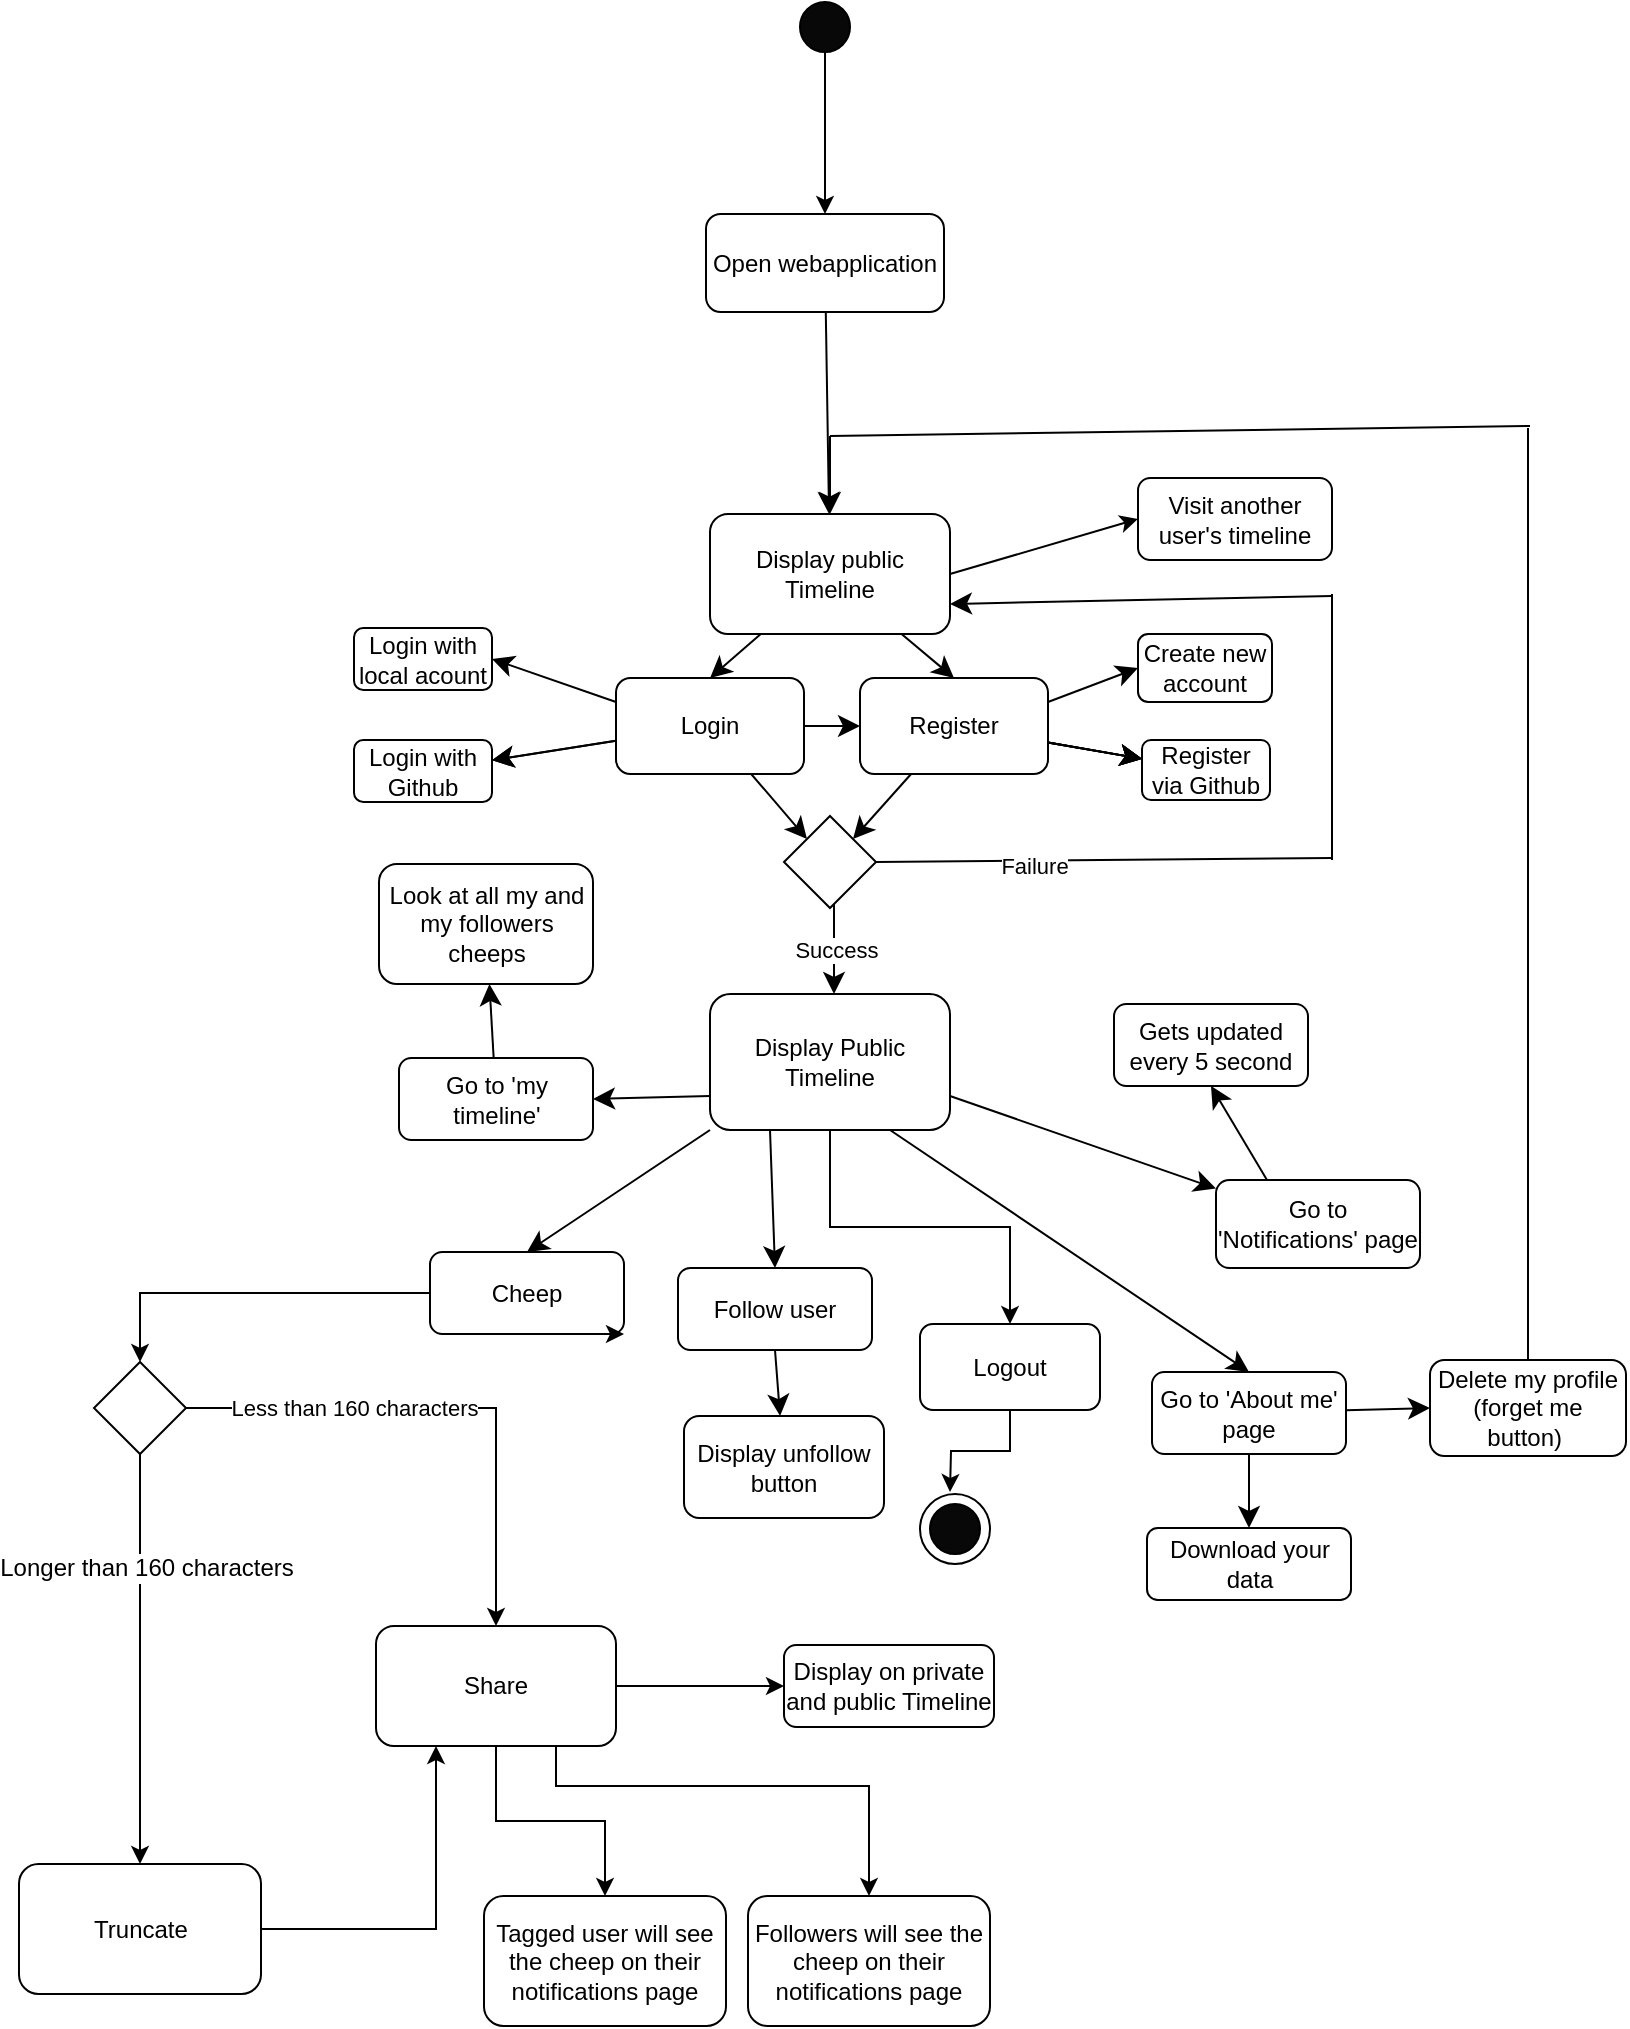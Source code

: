<mxfile version="25.0.3" pages="4">
  <diagram name="Side-1" id="Gx4HnXP6x3cZmzO97BKL">
    <mxGraphModel grid="0" page="0" gridSize="10" guides="1" tooltips="1" connect="1" arrows="1" fold="1" pageScale="1" pageWidth="827" pageHeight="1169" math="0" shadow="0">
      <root>
        <mxCell id="0" />
        <mxCell id="1" parent="0" />
        <mxCell id="g5xIlPz1RoVh0aVdC3tX-95" value="" style="edgeStyle=none;curved=1;rounded=0;orthogonalLoop=1;jettySize=auto;html=1;fontSize=12;startSize=8;endSize=8;entryX=0.5;entryY=0;entryDx=0;entryDy=0;labelBackgroundColor=none;fontColor=default;" edge="1" parent="1" source="g5xIlPz1RoVh0aVdC3tX-97" target="g5xIlPz1RoVh0aVdC3tX-103">
          <mxGeometry relative="1" as="geometry" />
        </mxCell>
        <mxCell id="g5xIlPz1RoVh0aVdC3tX-96" value="" style="edgeStyle=none;curved=1;rounded=0;orthogonalLoop=1;jettySize=auto;html=1;fontSize=12;startSize=8;endSize=8;entryX=0.5;entryY=0;entryDx=0;entryDy=0;labelBackgroundColor=none;fontColor=default;" edge="1" parent="1" source="g5xIlPz1RoVh0aVdC3tX-97" target="g5xIlPz1RoVh0aVdC3tX-126">
          <mxGeometry relative="1" as="geometry" />
        </mxCell>
        <mxCell id="g5xIlPz1RoVh0aVdC3tX-97" value="Display public Timeline" style="rounded=1;whiteSpace=wrap;html=1;labelBackgroundColor=none;" vertex="1" parent="1">
          <mxGeometry x="1446" y="-7" width="120" height="60" as="geometry" />
        </mxCell>
        <mxCell id="g5xIlPz1RoVh0aVdC3tX-98" value="" style="edgeStyle=none;curved=1;rounded=0;orthogonalLoop=1;jettySize=auto;html=1;fontSize=12;startSize=8;endSize=8;labelBackgroundColor=none;fontColor=default;" edge="1" parent="1" source="g5xIlPz1RoVh0aVdC3tX-103" target="g5xIlPz1RoVh0aVdC3tX-128">
          <mxGeometry relative="1" as="geometry" />
        </mxCell>
        <mxCell id="g5xIlPz1RoVh0aVdC3tX-99" value="" style="edgeStyle=none;curved=1;rounded=0;orthogonalLoop=1;jettySize=auto;html=1;fontSize=12;startSize=8;endSize=8;labelBackgroundColor=none;fontColor=default;" edge="1" parent="1" source="g5xIlPz1RoVh0aVdC3tX-103" target="g5xIlPz1RoVh0aVdC3tX-128">
          <mxGeometry relative="1" as="geometry" />
        </mxCell>
        <mxCell id="g5xIlPz1RoVh0aVdC3tX-100" style="edgeStyle=none;curved=1;rounded=0;orthogonalLoop=1;jettySize=auto;html=1;exitX=0;exitY=0.25;exitDx=0;exitDy=0;entryX=1;entryY=0.5;entryDx=0;entryDy=0;fontSize=12;startSize=8;endSize=8;labelBackgroundColor=none;fontColor=default;" edge="1" parent="1" source="g5xIlPz1RoVh0aVdC3tX-103" target="g5xIlPz1RoVh0aVdC3tX-127">
          <mxGeometry relative="1" as="geometry" />
        </mxCell>
        <mxCell id="g5xIlPz1RoVh0aVdC3tX-101" value="" style="edgeStyle=none;curved=1;rounded=0;orthogonalLoop=1;jettySize=auto;html=1;fontSize=12;startSize=8;endSize=8;entryX=0;entryY=0;entryDx=0;entryDy=0;labelBackgroundColor=none;fontColor=default;" edge="1" parent="1" source="g5xIlPz1RoVh0aVdC3tX-103" target="OzGk9A_Nq_OVbRPWzcMN-6">
          <mxGeometry relative="1" as="geometry">
            <mxPoint x="1494.125" y="149" as="targetPoint" />
          </mxGeometry>
        </mxCell>
        <mxCell id="g5xIlPz1RoVh0aVdC3tX-102" value="" style="edgeStyle=none;curved=1;rounded=0;orthogonalLoop=1;jettySize=auto;html=1;fontSize=12;startSize=8;endSize=8;entryX=0;entryY=0.5;entryDx=0;entryDy=0;labelBackgroundColor=none;fontColor=default;" edge="1" parent="1" source="g5xIlPz1RoVh0aVdC3tX-103" target="g5xIlPz1RoVh0aVdC3tX-126">
          <mxGeometry relative="1" as="geometry" />
        </mxCell>
        <mxCell id="g5xIlPz1RoVh0aVdC3tX-103" value="Login" style="rounded=1;whiteSpace=wrap;html=1;labelBackgroundColor=none;" vertex="1" parent="1">
          <mxGeometry x="1399" y="75" width="94" height="48" as="geometry" />
        </mxCell>
        <mxCell id="g5xIlPz1RoVh0aVdC3tX-104" style="edgeStyle=none;curved=1;rounded=0;orthogonalLoop=1;jettySize=auto;html=1;exitX=0.5;exitY=1;exitDx=0;exitDy=0;fontSize=12;startSize=8;endSize=8;entryX=0.5;entryY=0;entryDx=0;entryDy=0;labelBackgroundColor=none;fontColor=default;" edge="1" parent="1">
          <mxGeometry relative="1" as="geometry">
            <mxPoint x="1508" y="233" as="targetPoint" />
            <mxPoint x="1508" y="185" as="sourcePoint" />
          </mxGeometry>
        </mxCell>
        <mxCell id="OzGk9A_Nq_OVbRPWzcMN-24" value="Success" style="edgeLabel;html=1;align=center;verticalAlign=middle;resizable=0;points=[];" vertex="1" connectable="0" parent="g5xIlPz1RoVh0aVdC3tX-104">
          <mxGeometry x="0.045" y="1" relative="1" as="geometry">
            <mxPoint y="1" as="offset" />
          </mxGeometry>
        </mxCell>
        <mxCell id="g5xIlPz1RoVh0aVdC3tX-106" value="" style="edgeStyle=none;curved=1;rounded=0;orthogonalLoop=1;jettySize=auto;html=1;fontSize=12;startSize=8;endSize=8;exitX=1;exitY=0.75;exitDx=0;exitDy=0;labelBackgroundColor=none;fontColor=default;" edge="1" parent="1" source="g5xIlPz1RoVh0aVdC3tX-108" target="g5xIlPz1RoVh0aVdC3tX-151">
          <mxGeometry relative="1" as="geometry">
            <mxPoint x="1585" y="342" as="sourcePoint" />
          </mxGeometry>
        </mxCell>
        <mxCell id="g5xIlPz1RoVh0aVdC3tX-218" style="edgeStyle=orthogonalEdgeStyle;rounded=0;orthogonalLoop=1;jettySize=auto;html=1;entryX=0.5;entryY=0;entryDx=0;entryDy=0;labelBackgroundColor=none;fontColor=default;" edge="1" parent="1" source="g5xIlPz1RoVh0aVdC3tX-108" target="g5xIlPz1RoVh0aVdC3tX-217">
          <mxGeometry relative="1" as="geometry" />
        </mxCell>
        <mxCell id="g5xIlPz1RoVh0aVdC3tX-108" value="Display Public Timeline" style="rounded=1;whiteSpace=wrap;html=1;labelBackgroundColor=none;" vertex="1" parent="1">
          <mxGeometry x="1446" y="233" width="120" height="68" as="geometry" />
        </mxCell>
        <mxCell id="g5xIlPz1RoVh0aVdC3tX-109" style="edgeStyle=none;curved=1;rounded=0;orthogonalLoop=1;jettySize=auto;html=1;exitX=0;exitY=1;exitDx=0;exitDy=0;entryX=0.5;entryY=0;entryDx=0;entryDy=0;fontSize=12;startSize=8;endSize=8;labelBackgroundColor=none;fontColor=default;" edge="1" parent="1" source="g5xIlPz1RoVh0aVdC3tX-108" target="g5xIlPz1RoVh0aVdC3tX-117">
          <mxGeometry relative="1" as="geometry">
            <mxPoint x="1496.875" y="363" as="sourcePoint" />
          </mxGeometry>
        </mxCell>
        <mxCell id="g5xIlPz1RoVh0aVdC3tX-110" style="edgeStyle=none;curved=1;rounded=0;orthogonalLoop=1;jettySize=auto;html=1;exitX=0.25;exitY=1;exitDx=0;exitDy=0;entryX=0.5;entryY=0;entryDx=0;entryDy=0;fontSize=12;startSize=8;endSize=8;labelBackgroundColor=none;fontColor=default;" edge="1" parent="1" source="g5xIlPz1RoVh0aVdC3tX-108" target="g5xIlPz1RoVh0aVdC3tX-119">
          <mxGeometry relative="1" as="geometry">
            <mxPoint x="1496.875" y="363" as="sourcePoint" />
          </mxGeometry>
        </mxCell>
        <mxCell id="g5xIlPz1RoVh0aVdC3tX-112" style="edgeStyle=none;curved=1;rounded=0;orthogonalLoop=1;jettySize=auto;html=1;exitX=0.75;exitY=1;exitDx=0;exitDy=0;entryX=0.5;entryY=0;entryDx=0;entryDy=0;fontSize=12;startSize=8;endSize=8;labelBackgroundColor=none;fontColor=default;" edge="1" parent="1" source="g5xIlPz1RoVh0aVdC3tX-108" target="g5xIlPz1RoVh0aVdC3tX-143">
          <mxGeometry relative="1" as="geometry">
            <mxPoint x="1532.125" y="363" as="sourcePoint" />
          </mxGeometry>
        </mxCell>
        <mxCell id="g5xIlPz1RoVh0aVdC3tX-113" style="edgeStyle=none;curved=1;rounded=0;orthogonalLoop=1;jettySize=auto;html=1;exitX=0;exitY=0.75;exitDx=0;exitDy=0;entryX=1;entryY=0.5;entryDx=0;entryDy=0;fontSize=12;startSize=8;endSize=8;labelBackgroundColor=none;fontColor=default;" edge="1" parent="1" source="g5xIlPz1RoVh0aVdC3tX-108" target="g5xIlPz1RoVh0aVdC3tX-169">
          <mxGeometry relative="1" as="geometry">
            <mxPoint x="1444" y="342" as="sourcePoint" />
          </mxGeometry>
        </mxCell>
        <mxCell id="OzGk9A_Nq_OVbRPWzcMN-13" style="edgeStyle=orthogonalEdgeStyle;rounded=0;orthogonalLoop=1;jettySize=auto;html=1;exitX=0;exitY=0.5;exitDx=0;exitDy=0;entryX=0.5;entryY=0;entryDx=0;entryDy=0;" edge="1" parent="1" source="g5xIlPz1RoVh0aVdC3tX-117" target="OzGk9A_Nq_OVbRPWzcMN-23">
          <mxGeometry relative="1" as="geometry">
            <mxPoint x="1075" y="448" as="targetPoint" />
          </mxGeometry>
        </mxCell>
        <mxCell id="g5xIlPz1RoVh0aVdC3tX-117" value="Cheep" style="rounded=1;whiteSpace=wrap;html=1;labelBackgroundColor=none;" vertex="1" parent="1">
          <mxGeometry x="1306" y="362" width="97" height="41" as="geometry" />
        </mxCell>
        <mxCell id="g5xIlPz1RoVh0aVdC3tX-118" style="edgeStyle=none;curved=1;rounded=0;orthogonalLoop=1;jettySize=auto;html=1;exitX=0.5;exitY=1;exitDx=0;exitDy=0;fontSize=12;startSize=8;endSize=8;labelBackgroundColor=none;fontColor=default;" edge="1" parent="1" source="g5xIlPz1RoVh0aVdC3tX-119" target="g5xIlPz1RoVh0aVdC3tX-148">
          <mxGeometry relative="1" as="geometry" />
        </mxCell>
        <mxCell id="g5xIlPz1RoVh0aVdC3tX-119" value="Follow user" style="rounded=1;whiteSpace=wrap;html=1;labelBackgroundColor=none;" vertex="1" parent="1">
          <mxGeometry x="1430" y="370" width="97" height="41" as="geometry" />
        </mxCell>
        <mxCell id="g5xIlPz1RoVh0aVdC3tX-120" value="" style="edgeStyle=none;curved=1;rounded=0;orthogonalLoop=1;jettySize=auto;html=1;fontSize=12;startSize=8;endSize=8;labelBackgroundColor=none;fontColor=default;" edge="1" parent="1" source="g5xIlPz1RoVh0aVdC3tX-126" target="g5xIlPz1RoVh0aVdC3tX-130">
          <mxGeometry relative="1" as="geometry" />
        </mxCell>
        <mxCell id="g5xIlPz1RoVh0aVdC3tX-121" value="" style="edgeStyle=none;curved=1;rounded=0;orthogonalLoop=1;jettySize=auto;html=1;fontSize=12;startSize=8;endSize=8;labelBackgroundColor=none;fontColor=default;" edge="1" parent="1" source="g5xIlPz1RoVh0aVdC3tX-126" target="g5xIlPz1RoVh0aVdC3tX-130">
          <mxGeometry relative="1" as="geometry" />
        </mxCell>
        <mxCell id="g5xIlPz1RoVh0aVdC3tX-122" value="" style="edgeStyle=none;curved=1;rounded=0;orthogonalLoop=1;jettySize=auto;html=1;fontSize=12;startSize=8;endSize=8;labelBackgroundColor=none;fontColor=default;" edge="1" parent="1" source="g5xIlPz1RoVh0aVdC3tX-126" target="g5xIlPz1RoVh0aVdC3tX-130">
          <mxGeometry relative="1" as="geometry" />
        </mxCell>
        <mxCell id="g5xIlPz1RoVh0aVdC3tX-123" value="" style="edgeStyle=none;curved=1;rounded=0;orthogonalLoop=1;jettySize=auto;html=1;fontSize=12;startSize=8;endSize=8;labelBackgroundColor=none;fontColor=default;" edge="1" parent="1" source="g5xIlPz1RoVh0aVdC3tX-126" target="g5xIlPz1RoVh0aVdC3tX-130">
          <mxGeometry relative="1" as="geometry" />
        </mxCell>
        <mxCell id="g5xIlPz1RoVh0aVdC3tX-124" style="edgeStyle=none;curved=1;rounded=0;orthogonalLoop=1;jettySize=auto;html=1;exitX=1;exitY=0.25;exitDx=0;exitDy=0;entryX=0;entryY=0.5;entryDx=0;entryDy=0;fontSize=12;startSize=8;endSize=8;labelBackgroundColor=none;fontColor=default;" edge="1" parent="1" source="g5xIlPz1RoVh0aVdC3tX-126" target="g5xIlPz1RoVh0aVdC3tX-129">
          <mxGeometry relative="1" as="geometry" />
        </mxCell>
        <mxCell id="g5xIlPz1RoVh0aVdC3tX-125" value="" style="edgeStyle=none;curved=1;rounded=0;orthogonalLoop=1;jettySize=auto;html=1;fontSize=12;startSize=8;endSize=8;entryX=1;entryY=0;entryDx=0;entryDy=0;labelBackgroundColor=none;fontColor=default;" edge="1" parent="1" source="g5xIlPz1RoVh0aVdC3tX-126" target="OzGk9A_Nq_OVbRPWzcMN-6">
          <mxGeometry relative="1" as="geometry">
            <mxPoint x="1517.875" y="149" as="targetPoint" />
          </mxGeometry>
        </mxCell>
        <mxCell id="g5xIlPz1RoVh0aVdC3tX-126" value="Register" style="rounded=1;whiteSpace=wrap;html=1;labelBackgroundColor=none;" vertex="1" parent="1">
          <mxGeometry x="1521" y="75" width="94" height="48" as="geometry" />
        </mxCell>
        <mxCell id="g5xIlPz1RoVh0aVdC3tX-127" value="Login with local acount" style="rounded=1;whiteSpace=wrap;html=1;labelBackgroundColor=none;" vertex="1" parent="1">
          <mxGeometry x="1268" y="50" width="69" height="31" as="geometry" />
        </mxCell>
        <mxCell id="g5xIlPz1RoVh0aVdC3tX-128" value="Login with Github" style="rounded=1;whiteSpace=wrap;html=1;labelBackgroundColor=none;" vertex="1" parent="1">
          <mxGeometry x="1268" y="106" width="69" height="31" as="geometry" />
        </mxCell>
        <mxCell id="g5xIlPz1RoVh0aVdC3tX-129" value="Create new account" style="rounded=1;whiteSpace=wrap;html=1;labelBackgroundColor=none;" vertex="1" parent="1">
          <mxGeometry x="1660" y="53" width="67" height="34" as="geometry" />
        </mxCell>
        <mxCell id="g5xIlPz1RoVh0aVdC3tX-130" value="Register via Github" style="rounded=1;whiteSpace=wrap;html=1;labelBackgroundColor=none;" vertex="1" parent="1">
          <mxGeometry x="1662" y="106" width="64" height="30" as="geometry" />
        </mxCell>
        <mxCell id="g5xIlPz1RoVh0aVdC3tX-135" value="Display on private and public Timeline" style="rounded=1;whiteSpace=wrap;html=1;labelBackgroundColor=none;" vertex="1" parent="1">
          <mxGeometry x="1483" y="558.5" width="105" height="41" as="geometry" />
        </mxCell>
        <mxCell id="g5xIlPz1RoVh0aVdC3tX-139" value="Visit another user&#39;s timeline" style="rounded=1;whiteSpace=wrap;html=1;labelBackgroundColor=none;" vertex="1" parent="1">
          <mxGeometry x="1660" y="-25" width="97" height="41" as="geometry" />
        </mxCell>
        <mxCell id="g5xIlPz1RoVh0aVdC3tX-140" value="" style="edgeStyle=none;curved=1;rounded=0;orthogonalLoop=1;jettySize=auto;html=1;fontSize=12;startSize=8;endSize=8;entryX=0;entryY=0.5;entryDx=0;entryDy=0;labelBackgroundColor=none;fontColor=default;" edge="1" parent="1" source="g5xIlPz1RoVh0aVdC3tX-143" target="g5xIlPz1RoVh0aVdC3tX-145">
          <mxGeometry relative="1" as="geometry" />
        </mxCell>
        <mxCell id="g5xIlPz1RoVh0aVdC3tX-141" style="edgeStyle=none;curved=1;rounded=0;orthogonalLoop=1;jettySize=auto;html=1;exitX=0.5;exitY=1;exitDx=0;exitDy=0;entryX=0.5;entryY=0;entryDx=0;entryDy=0;fontSize=12;startSize=8;endSize=8;labelBackgroundColor=none;fontColor=default;" edge="1" parent="1" source="g5xIlPz1RoVh0aVdC3tX-143" target="g5xIlPz1RoVh0aVdC3tX-144">
          <mxGeometry relative="1" as="geometry" />
        </mxCell>
        <mxCell id="g5xIlPz1RoVh0aVdC3tX-143" value="Go to &#39;About me&#39; page" style="rounded=1;whiteSpace=wrap;html=1;labelBackgroundColor=none;" vertex="1" parent="1">
          <mxGeometry x="1667" y="422" width="97" height="41" as="geometry" />
        </mxCell>
        <mxCell id="g5xIlPz1RoVh0aVdC3tX-144" value="Download your data" style="rounded=1;whiteSpace=wrap;html=1;labelBackgroundColor=none;" vertex="1" parent="1">
          <mxGeometry x="1664.5" y="500" width="102" height="36" as="geometry" />
        </mxCell>
        <mxCell id="g5xIlPz1RoVh0aVdC3tX-145" value="Delete my profile (forget me button)&amp;nbsp;" style="rounded=1;whiteSpace=wrap;html=1;labelBackgroundColor=none;" vertex="1" parent="1">
          <mxGeometry x="1806" y="416" width="98" height="48" as="geometry" />
        </mxCell>
        <mxCell id="g5xIlPz1RoVh0aVdC3tX-148" value="Display unfollow button" style="rounded=1;whiteSpace=wrap;html=1;labelBackgroundColor=none;" vertex="1" parent="1">
          <mxGeometry x="1433" y="444" width="100" height="51" as="geometry" />
        </mxCell>
        <mxCell id="g5xIlPz1RoVh0aVdC3tX-150" style="edgeStyle=none;curved=1;rounded=0;orthogonalLoop=1;jettySize=auto;html=1;exitX=0.25;exitY=0;exitDx=0;exitDy=0;entryX=0.5;entryY=1;entryDx=0;entryDy=0;fontSize=12;startSize=8;endSize=8;labelBackgroundColor=none;fontColor=default;" edge="1" parent="1" source="g5xIlPz1RoVh0aVdC3tX-151" target="g5xIlPz1RoVh0aVdC3tX-174">
          <mxGeometry relative="1" as="geometry" />
        </mxCell>
        <mxCell id="g5xIlPz1RoVh0aVdC3tX-151" value="Go to &#39;Notifications&#39; page" style="rounded=1;whiteSpace=wrap;html=1;labelBackgroundColor=none;" vertex="1" parent="1">
          <mxGeometry x="1699" y="326" width="102" height="44" as="geometry" />
        </mxCell>
        <mxCell id="g5xIlPz1RoVh0aVdC3tX-153" value="" style="endArrow=none;html=1;rounded=0;fontSize=12;startSize=8;endSize=8;curved=1;exitX=1;exitY=0.5;exitDx=0;exitDy=0;labelBackgroundColor=none;fontColor=default;" edge="1" parent="1" source="OzGk9A_Nq_OVbRPWzcMN-6">
          <mxGeometry width="50" height="50" relative="1" as="geometry">
            <mxPoint x="1553.5" y="167" as="sourcePoint" />
            <mxPoint x="1757" y="165" as="targetPoint" />
            <Array as="points" />
          </mxGeometry>
        </mxCell>
        <mxCell id="OzGk9A_Nq_OVbRPWzcMN-25" value="Failure" style="edgeLabel;html=1;align=center;verticalAlign=middle;resizable=0;points=[];" vertex="1" connectable="0" parent="g5xIlPz1RoVh0aVdC3tX-153">
          <mxGeometry x="-0.316" y="-2" relative="1" as="geometry">
            <mxPoint x="1" as="offset" />
          </mxGeometry>
        </mxCell>
        <mxCell id="g5xIlPz1RoVh0aVdC3tX-154" value="" style="endArrow=none;html=1;rounded=0;fontSize=12;startSize=8;endSize=8;curved=1;labelBackgroundColor=none;fontColor=default;" edge="1" parent="1">
          <mxGeometry width="50" height="50" relative="1" as="geometry">
            <mxPoint x="1757" y="166" as="sourcePoint" />
            <mxPoint x="1757" y="33" as="targetPoint" />
          </mxGeometry>
        </mxCell>
        <mxCell id="g5xIlPz1RoVh0aVdC3tX-155" value="" style="endArrow=classic;html=1;rounded=0;fontSize=12;startSize=8;endSize=8;curved=1;entryX=1;entryY=0.75;entryDx=0;entryDy=0;labelBackgroundColor=none;fontColor=default;" edge="1" parent="1" target="g5xIlPz1RoVh0aVdC3tX-97">
          <mxGeometry width="50" height="50" relative="1" as="geometry">
            <mxPoint x="1757" y="34" as="sourcePoint" />
            <mxPoint x="1807" y="-12" as="targetPoint" />
          </mxGeometry>
        </mxCell>
        <mxCell id="g5xIlPz1RoVh0aVdC3tX-164" value="" style="endArrow=none;html=1;rounded=0;fontSize=12;startSize=8;endSize=8;curved=1;exitX=0.5;exitY=0;exitDx=0;exitDy=0;labelBackgroundColor=none;fontColor=default;" edge="1" parent="1" source="g5xIlPz1RoVh0aVdC3tX-145">
          <mxGeometry width="50" height="50" relative="1" as="geometry">
            <mxPoint x="1927" y="448" as="sourcePoint" />
            <mxPoint x="1855" y="-50" as="targetPoint" />
          </mxGeometry>
        </mxCell>
        <mxCell id="g5xIlPz1RoVh0aVdC3tX-165" value="" style="endArrow=none;html=1;rounded=0;fontSize=12;startSize=8;endSize=8;curved=1;labelBackgroundColor=none;fontColor=default;" edge="1" parent="1">
          <mxGeometry width="50" height="50" relative="1" as="geometry">
            <mxPoint x="1506" y="-46" as="sourcePoint" />
            <mxPoint x="1856" y="-51" as="targetPoint" />
          </mxGeometry>
        </mxCell>
        <mxCell id="g5xIlPz1RoVh0aVdC3tX-166" value="" style="endArrow=classic;html=1;rounded=0;fontSize=12;startSize=8;endSize=8;curved=1;entryX=0.5;entryY=0;entryDx=0;entryDy=0;labelBackgroundColor=none;fontColor=default;" edge="1" parent="1" target="g5xIlPz1RoVh0aVdC3tX-97">
          <mxGeometry width="50" height="50" relative="1" as="geometry">
            <mxPoint x="1506" y="-46" as="sourcePoint" />
            <mxPoint x="1521" y="-105" as="targetPoint" />
          </mxGeometry>
        </mxCell>
        <mxCell id="g5xIlPz1RoVh0aVdC3tX-168" value="" style="edgeStyle=none;curved=1;rounded=0;orthogonalLoop=1;jettySize=auto;html=1;fontSize=12;startSize=8;endSize=8;labelBackgroundColor=none;fontColor=default;" edge="1" parent="1" source="g5xIlPz1RoVh0aVdC3tX-169" target="g5xIlPz1RoVh0aVdC3tX-173">
          <mxGeometry relative="1" as="geometry" />
        </mxCell>
        <mxCell id="g5xIlPz1RoVh0aVdC3tX-169" value="Go to &#39;my timeline&#39;" style="rounded=1;whiteSpace=wrap;html=1;labelBackgroundColor=none;" vertex="1" parent="1">
          <mxGeometry x="1290.5" y="265" width="97" height="41" as="geometry" />
        </mxCell>
        <mxCell id="g5xIlPz1RoVh0aVdC3tX-171" value="" style="edgeStyle=none;curved=1;rounded=0;orthogonalLoop=1;jettySize=auto;html=1;fontSize=12;startSize=8;endSize=8;labelBackgroundColor=none;fontColor=default;" edge="1" parent="1" source="g5xIlPz1RoVh0aVdC3tX-172" target="g5xIlPz1RoVh0aVdC3tX-97">
          <mxGeometry relative="1" as="geometry" />
        </mxCell>
        <mxCell id="g5xIlPz1RoVh0aVdC3tX-172" value="Open webapplication" style="rounded=1;whiteSpace=wrap;html=1;labelBackgroundColor=none;" vertex="1" parent="1">
          <mxGeometry x="1444" y="-157" width="119" height="49" as="geometry" />
        </mxCell>
        <mxCell id="g5xIlPz1RoVh0aVdC3tX-173" value="Look at all my and my followers cheeps" style="rounded=1;whiteSpace=wrap;html=1;labelBackgroundColor=none;" vertex="1" parent="1">
          <mxGeometry x="1280.5" y="168" width="107" height="60" as="geometry" />
        </mxCell>
        <mxCell id="g5xIlPz1RoVh0aVdC3tX-174" value="Gets updated every 5 second" style="rounded=1;whiteSpace=wrap;html=1;labelBackgroundColor=none;" vertex="1" parent="1">
          <mxGeometry x="1648" y="238" width="97" height="41" as="geometry" />
        </mxCell>
        <mxCell id="g5xIlPz1RoVh0aVdC3tX-189" value="" style="endArrow=classic;html=1;rounded=0;exitX=1;exitY=0.5;exitDx=0;exitDy=0;entryX=0;entryY=0.5;entryDx=0;entryDy=0;labelBackgroundColor=none;fontColor=default;" edge="1" parent="1" source="g5xIlPz1RoVh0aVdC3tX-97" target="g5xIlPz1RoVh0aVdC3tX-139">
          <mxGeometry width="50" height="50" relative="1" as="geometry">
            <mxPoint x="1670" y="-95" as="sourcePoint" />
            <mxPoint x="1720" y="-145" as="targetPoint" />
          </mxGeometry>
        </mxCell>
        <mxCell id="g5xIlPz1RoVh0aVdC3tX-196" value="Tagged user will see the cheep on their notifications page" style="rounded=1;whiteSpace=wrap;html=1;labelBackgroundColor=none;" vertex="1" parent="1">
          <mxGeometry x="1333" y="684" width="121" height="65" as="geometry" />
        </mxCell>
        <mxCell id="g5xIlPz1RoVh0aVdC3tX-210" style="edgeStyle=orthogonalEdgeStyle;rounded=0;orthogonalLoop=1;jettySize=auto;html=1;labelBackgroundColor=none;fontColor=default;exitX=0.5;exitY=1;exitDx=0;exitDy=0;entryX=0.5;entryY=0;entryDx=0;entryDy=0;" edge="1" parent="1" source="OzGk9A_Nq_OVbRPWzcMN-23" target="g5xIlPz1RoVh0aVdC3tX-202">
          <mxGeometry relative="1" as="geometry">
            <mxPoint x="1043" y="479" as="sourcePoint" />
          </mxGeometry>
        </mxCell>
        <mxCell id="OzGk9A_Nq_OVbRPWzcMN-14" value="&lt;span style=&quot;font-size: 12px; text-wrap-mode: wrap;&quot;&gt;Longer than 160 characters&lt;/span&gt;" style="edgeLabel;html=1;align=center;verticalAlign=middle;resizable=0;points=[];" vertex="1" connectable="0" parent="g5xIlPz1RoVh0aVdC3tX-210">
          <mxGeometry x="-0.45" y="3" relative="1" as="geometry">
            <mxPoint as="offset" />
          </mxGeometry>
        </mxCell>
        <mxCell id="g5xIlPz1RoVh0aVdC3tX-211" style="edgeStyle=orthogonalEdgeStyle;rounded=0;orthogonalLoop=1;jettySize=auto;html=1;entryX=0.25;entryY=1;entryDx=0;entryDy=0;labelBackgroundColor=none;fontColor=default;" edge="1" parent="1" source="g5xIlPz1RoVh0aVdC3tX-202" target="8jm6sGVgs-OyQgmJyPVb-2">
          <mxGeometry relative="1" as="geometry" />
        </mxCell>
        <mxCell id="g5xIlPz1RoVh0aVdC3tX-202" value="Truncate" style="rounded=1;whiteSpace=wrap;html=1;labelBackgroundColor=none;" vertex="1" parent="1">
          <mxGeometry x="1100.5" y="668" width="121" height="65" as="geometry" />
        </mxCell>
        <mxCell id="N3KQh85B9jybV2IkXYKm-1" style="edgeStyle=orthogonalEdgeStyle;rounded=0;orthogonalLoop=1;jettySize=auto;html=1;entryX=0.5;entryY=0;entryDx=0;entryDy=0;exitX=0.75;exitY=1;exitDx=0;exitDy=0;" edge="1" parent="1" source="8jm6sGVgs-OyQgmJyPVb-2" target="g5xIlPz1RoVh0aVdC3tX-215">
          <mxGeometry relative="1" as="geometry">
            <mxPoint x="1428.545" y="624" as="targetPoint" />
            <Array as="points">
              <mxPoint x="1369" y="629" />
              <mxPoint x="1526" y="629" />
            </Array>
            <mxPoint x="1705" y="617" as="sourcePoint" />
          </mxGeometry>
        </mxCell>
        <mxCell id="g5xIlPz1RoVh0aVdC3tX-215" value="Followers will see the cheep on their notifications page" style="rounded=1;whiteSpace=wrap;html=1;labelBackgroundColor=none;" vertex="1" parent="1">
          <mxGeometry x="1465" y="684" width="121" height="65" as="geometry" />
        </mxCell>
        <mxCell id="g5xIlPz1RoVh0aVdC3tX-217" value="Logout" style="rounded=1;whiteSpace=wrap;html=1;labelBackgroundColor=none;" vertex="1" parent="1">
          <mxGeometry x="1551" y="398" width="90" height="43" as="geometry" />
        </mxCell>
        <mxCell id="OzGk9A_Nq_OVbRPWzcMN-1" value="" style="edgeStyle=orthogonalEdgeStyle;rounded=0;orthogonalLoop=1;jettySize=auto;html=1;labelBackgroundColor=none;fontColor=default;" edge="1" parent="1" source="g5xIlPz1RoVh0aVdC3tX-217">
          <mxGeometry relative="1" as="geometry">
            <mxPoint x="1566" y="434" as="sourcePoint" />
            <mxPoint x="1566" y="482" as="targetPoint" />
          </mxGeometry>
        </mxCell>
        <mxCell id="OzGk9A_Nq_OVbRPWzcMN-5" value="" style="endArrow=classic;html=1;rounded=0;exitX=0.5;exitY=0.689;exitDx=0;exitDy=0;exitPerimeter=0;" edge="1" parent="1" source="TtMrZmW7tKCLrt4vJozS-8" target="g5xIlPz1RoVh0aVdC3tX-172">
          <mxGeometry width="50" height="50" relative="1" as="geometry">
            <mxPoint x="1503.5" y="-249.33" as="sourcePoint" />
            <mxPoint x="1534" y="-236" as="targetPoint" />
          </mxGeometry>
        </mxCell>
        <mxCell id="OzGk9A_Nq_OVbRPWzcMN-6" value="" style="rhombus;whiteSpace=wrap;html=1;" vertex="1" parent="1">
          <mxGeometry x="1483" y="144" width="46" height="46" as="geometry" />
        </mxCell>
        <mxCell id="8jm6sGVgs-OyQgmJyPVb-3" style="edgeStyle=orthogonalEdgeStyle;rounded=0;orthogonalLoop=1;jettySize=auto;html=1;entryX=0.5;entryY=0;entryDx=0;entryDy=0;" edge="1" parent="1" source="OzGk9A_Nq_OVbRPWzcMN-23" target="8jm6sGVgs-OyQgmJyPVb-2">
          <mxGeometry relative="1" as="geometry" />
        </mxCell>
        <mxCell id="8jm6sGVgs-OyQgmJyPVb-5" value="Less than 160 characters" style="edgeLabel;html=1;align=center;verticalAlign=middle;resizable=0;points=[];" connectable="0" vertex="1" parent="8jm6sGVgs-OyQgmJyPVb-3">
          <mxGeometry x="-0.618" y="-1" relative="1" as="geometry">
            <mxPoint x="33" y="-1" as="offset" />
          </mxGeometry>
        </mxCell>
        <mxCell id="OzGk9A_Nq_OVbRPWzcMN-23" value="" style="rhombus;whiteSpace=wrap;html=1;" vertex="1" parent="1">
          <mxGeometry x="1138" y="417" width="46" height="46" as="geometry" />
        </mxCell>
        <mxCell id="TtMrZmW7tKCLrt4vJozS-1" style="edgeStyle=orthogonalEdgeStyle;rounded=0;orthogonalLoop=1;jettySize=auto;html=1;exitX=0.75;exitY=1;exitDx=0;exitDy=0;entryX=1;entryY=1;entryDx=0;entryDy=0;" edge="1" parent="1" source="g5xIlPz1RoVh0aVdC3tX-117" target="g5xIlPz1RoVh0aVdC3tX-117">
          <mxGeometry relative="1" as="geometry" />
        </mxCell>
        <mxCell id="LQNdT33zw4AyZQn733vt-4" value="" style="endArrow=classic;html=1;rounded=0;exitX=0.5;exitY=0.689;exitDx=0;exitDy=0;exitPerimeter=0;" edge="1" parent="1" target="TtMrZmW7tKCLrt4vJozS-8">
          <mxGeometry width="50" height="50" relative="1" as="geometry">
            <mxPoint x="1503.5" y="-249.33" as="sourcePoint" />
            <mxPoint x="1504" y="-157" as="targetPoint" />
          </mxGeometry>
        </mxCell>
        <mxCell id="TtMrZmW7tKCLrt4vJozS-8" value="" style="ellipse;whiteSpace=wrap;html=1;aspect=fixed;fillColor=#080808;" vertex="1" parent="1">
          <mxGeometry x="1491" y="-263" width="25" height="25" as="geometry" />
        </mxCell>
        <mxCell id="LQNdT33zw4AyZQn733vt-11" value="" style="ellipse;whiteSpace=wrap;html=1;aspect=fixed;" vertex="1" parent="1">
          <mxGeometry x="1551" y="483" width="35" height="35" as="geometry" />
        </mxCell>
        <mxCell id="LQNdT33zw4AyZQn733vt-5" value="" style="ellipse;whiteSpace=wrap;html=1;aspect=fixed;fillColor=#080808;" vertex="1" parent="1">
          <mxGeometry x="1556" y="488" width="25" height="25" as="geometry" />
        </mxCell>
        <mxCell id="8jm6sGVgs-OyQgmJyPVb-4" style="edgeStyle=orthogonalEdgeStyle;rounded=0;orthogonalLoop=1;jettySize=auto;html=1;entryX=0;entryY=0.5;entryDx=0;entryDy=0;" edge="1" parent="1" source="8jm6sGVgs-OyQgmJyPVb-2" target="g5xIlPz1RoVh0aVdC3tX-135">
          <mxGeometry relative="1" as="geometry" />
        </mxCell>
        <mxCell id="N3KQh85B9jybV2IkXYKm-2" style="edgeStyle=orthogonalEdgeStyle;rounded=0;orthogonalLoop=1;jettySize=auto;html=1;exitX=0.5;exitY=1;exitDx=0;exitDy=0;" edge="1" parent="1" source="8jm6sGVgs-OyQgmJyPVb-2" target="g5xIlPz1RoVh0aVdC3tX-196">
          <mxGeometry relative="1" as="geometry" />
        </mxCell>
        <mxCell id="8jm6sGVgs-OyQgmJyPVb-2" value="Share" style="rounded=1;whiteSpace=wrap;html=1;" vertex="1" parent="1">
          <mxGeometry x="1279" y="549" width="120" height="60" as="geometry" />
        </mxCell>
      </root>
    </mxGraphModel>
  </diagram>
  <diagram id="QGRQGuWk1CiA8ukSa-hd" name="Side-2">
    <mxGraphModel dx="1211" dy="1189" grid="0" gridSize="10" guides="1" tooltips="1" connect="1" arrows="1" fold="1" page="0" pageScale="1" pageWidth="827" pageHeight="1169" math="0" shadow="0">
      <root>
        <mxCell id="0" />
        <mxCell id="1" parent="0" />
        <mxCell id="TDa90ZTntQdbu0Vh4r-U-1" value="" style="edgeStyle=none;curved=1;rounded=0;orthogonalLoop=1;jettySize=auto;html=1;fontSize=12;startSize=8;endSize=8;" edge="1" parent="1" source="TDa90ZTntQdbu0Vh4r-U-5" target="TDa90ZTntQdbu0Vh4r-U-21">
          <mxGeometry relative="1" as="geometry" />
        </mxCell>
        <mxCell id="TDa90ZTntQdbu0Vh4r-U-2" value="" style="edgeStyle=none;curved=1;rounded=0;orthogonalLoop=1;jettySize=auto;html=1;fontSize=12;startSize=8;endSize=8;" edge="1" parent="1" source="TDa90ZTntQdbu0Vh4r-U-5" target="TDa90ZTntQdbu0Vh4r-U-20">
          <mxGeometry relative="1" as="geometry" />
        </mxCell>
        <mxCell id="TDa90ZTntQdbu0Vh4r-U-3" value="" style="edgeStyle=none;curved=1;rounded=0;orthogonalLoop=1;jettySize=auto;html=1;fontSize=12;startSize=8;endSize=8;entryX=0.5;entryY=0;entryDx=0;entryDy=0;" edge="1" parent="1" source="TDa90ZTntQdbu0Vh4r-U-5" target="TDa90ZTntQdbu0Vh4r-U-9">
          <mxGeometry relative="1" as="geometry" />
        </mxCell>
        <mxCell id="TDa90ZTntQdbu0Vh4r-U-4" value="" style="edgeStyle=none;curved=1;rounded=0;orthogonalLoop=1;jettySize=auto;html=1;fontSize=12;startSize=8;endSize=8;entryX=0.5;entryY=0;entryDx=0;entryDy=0;" edge="1" parent="1" source="TDa90ZTntQdbu0Vh4r-U-5" target="TDa90ZTntQdbu0Vh4r-U-15">
          <mxGeometry relative="1" as="geometry" />
        </mxCell>
        <mxCell id="TDa90ZTntQdbu0Vh4r-U-5" value="Display public Timeline" style="rounded=1;whiteSpace=wrap;html=1;" vertex="1" parent="1">
          <mxGeometry x="85" y="-10" width="120" height="60" as="geometry" />
        </mxCell>
        <mxCell id="TDa90ZTntQdbu0Vh4r-U-6" value="" style="edgeStyle=none;curved=1;rounded=0;orthogonalLoop=1;jettySize=auto;html=1;fontSize=12;startSize=8;endSize=8;" edge="1" parent="1" source="TDa90ZTntQdbu0Vh4r-U-9" target="TDa90ZTntQdbu0Vh4r-U-17">
          <mxGeometry relative="1" as="geometry" />
        </mxCell>
        <mxCell id="TDa90ZTntQdbu0Vh4r-U-7" value="" style="edgeStyle=none;curved=1;rounded=0;orthogonalLoop=1;jettySize=auto;html=1;fontSize=12;startSize=8;endSize=8;" edge="1" parent="1" source="TDa90ZTntQdbu0Vh4r-U-9" target="TDa90ZTntQdbu0Vh4r-U-17">
          <mxGeometry relative="1" as="geometry" />
        </mxCell>
        <mxCell id="TDa90ZTntQdbu0Vh4r-U-8" style="edgeStyle=none;curved=1;rounded=0;orthogonalLoop=1;jettySize=auto;html=1;exitX=0;exitY=0.25;exitDx=0;exitDy=0;entryX=1;entryY=0.5;entryDx=0;entryDy=0;fontSize=12;startSize=8;endSize=8;" edge="1" parent="1" source="TDa90ZTntQdbu0Vh4r-U-9" target="TDa90ZTntQdbu0Vh4r-U-16">
          <mxGeometry relative="1" as="geometry" />
        </mxCell>
        <mxCell id="TDa90ZTntQdbu0Vh4r-U-28" value="" style="edgeStyle=none;curved=1;rounded=0;orthogonalLoop=1;jettySize=auto;html=1;fontSize=12;startSize=8;endSize=8;" edge="1" parent="1" source="TDa90ZTntQdbu0Vh4r-U-9" target="TDa90ZTntQdbu0Vh4r-U-15">
          <mxGeometry relative="1" as="geometry" />
        </mxCell>
        <mxCell id="TDa90ZTntQdbu0Vh4r-U-29" style="edgeStyle=none;curved=1;rounded=0;orthogonalLoop=1;jettySize=auto;html=1;exitX=0.25;exitY=1;exitDx=0;exitDy=0;entryX=0.5;entryY=0;entryDx=0;entryDy=0;fontSize=12;startSize=8;endSize=8;" edge="1" parent="1" source="TDa90ZTntQdbu0Vh4r-U-9" target="TDa90ZTntQdbu0Vh4r-U-26">
          <mxGeometry relative="1" as="geometry" />
        </mxCell>
        <mxCell id="TDa90ZTntQdbu0Vh4r-U-30" style="edgeStyle=none;curved=1;rounded=0;orthogonalLoop=1;jettySize=auto;html=1;exitX=0.75;exitY=1;exitDx=0;exitDy=0;entryX=0.5;entryY=0;entryDx=0;entryDy=0;fontSize=12;startSize=8;endSize=8;" edge="1" parent="1" source="TDa90ZTntQdbu0Vh4r-U-9" target="TDa90ZTntQdbu0Vh4r-U-27">
          <mxGeometry relative="1" as="geometry" />
        </mxCell>
        <mxCell id="qSSGZR8648hzxskfQ57t-6" style="edgeStyle=none;curved=1;rounded=0;orthogonalLoop=1;jettySize=auto;html=1;exitX=1;exitY=1;exitDx=0;exitDy=0;fontSize=12;startSize=8;endSize=8;entryX=0;entryY=0;entryDx=0;entryDy=0;" edge="1" parent="1" source="TDa90ZTntQdbu0Vh4r-U-9" target="qSSGZR8648hzxskfQ57t-1">
          <mxGeometry relative="1" as="geometry" />
        </mxCell>
        <mxCell id="TDa90ZTntQdbu0Vh4r-U-9" value="Login" style="rounded=1;whiteSpace=wrap;html=1;" vertex="1" parent="1">
          <mxGeometry x="43" y="138" width="94" height="48" as="geometry" />
        </mxCell>
        <mxCell id="TDa90ZTntQdbu0Vh4r-U-10" value="" style="edgeStyle=none;curved=1;rounded=0;orthogonalLoop=1;jettySize=auto;html=1;fontSize=12;startSize=8;endSize=8;" edge="1" parent="1" source="TDa90ZTntQdbu0Vh4r-U-15" target="TDa90ZTntQdbu0Vh4r-U-19">
          <mxGeometry relative="1" as="geometry" />
        </mxCell>
        <mxCell id="TDa90ZTntQdbu0Vh4r-U-11" value="" style="edgeStyle=none;curved=1;rounded=0;orthogonalLoop=1;jettySize=auto;html=1;fontSize=12;startSize=8;endSize=8;" edge="1" parent="1" source="TDa90ZTntQdbu0Vh4r-U-15" target="TDa90ZTntQdbu0Vh4r-U-19">
          <mxGeometry relative="1" as="geometry" />
        </mxCell>
        <mxCell id="TDa90ZTntQdbu0Vh4r-U-12" value="" style="edgeStyle=none;curved=1;rounded=0;orthogonalLoop=1;jettySize=auto;html=1;fontSize=12;startSize=8;endSize=8;" edge="1" parent="1" source="TDa90ZTntQdbu0Vh4r-U-15" target="TDa90ZTntQdbu0Vh4r-U-19">
          <mxGeometry relative="1" as="geometry" />
        </mxCell>
        <mxCell id="TDa90ZTntQdbu0Vh4r-U-13" value="" style="edgeStyle=none;curved=1;rounded=0;orthogonalLoop=1;jettySize=auto;html=1;fontSize=12;startSize=8;endSize=8;" edge="1" parent="1" source="TDa90ZTntQdbu0Vh4r-U-15" target="TDa90ZTntQdbu0Vh4r-U-19">
          <mxGeometry relative="1" as="geometry" />
        </mxCell>
        <mxCell id="TDa90ZTntQdbu0Vh4r-U-14" style="edgeStyle=none;curved=1;rounded=0;orthogonalLoop=1;jettySize=auto;html=1;exitX=1;exitY=0.25;exitDx=0;exitDy=0;entryX=0;entryY=0.5;entryDx=0;entryDy=0;fontSize=12;startSize=8;endSize=8;" edge="1" parent="1" source="TDa90ZTntQdbu0Vh4r-U-15" target="TDa90ZTntQdbu0Vh4r-U-18">
          <mxGeometry relative="1" as="geometry" />
        </mxCell>
        <mxCell id="qSSGZR8648hzxskfQ57t-7" style="edgeStyle=none;curved=1;rounded=0;orthogonalLoop=1;jettySize=auto;html=1;exitX=0.5;exitY=1;exitDx=0;exitDy=0;entryX=0.5;entryY=0;entryDx=0;entryDy=0;fontSize=12;startSize=8;endSize=8;" edge="1" parent="1" source="TDa90ZTntQdbu0Vh4r-U-15" target="qSSGZR8648hzxskfQ57t-1">
          <mxGeometry relative="1" as="geometry" />
        </mxCell>
        <mxCell id="TDa90ZTntQdbu0Vh4r-U-15" value="Register" style="rounded=1;whiteSpace=wrap;html=1;" vertex="1" parent="1">
          <mxGeometry x="160" y="138" width="94" height="48" as="geometry" />
        </mxCell>
        <mxCell id="TDa90ZTntQdbu0Vh4r-U-16" value="Local acount" style="rounded=1;whiteSpace=wrap;html=1;" vertex="1" parent="1">
          <mxGeometry x="-86" y="126" width="69" height="31" as="geometry" />
        </mxCell>
        <mxCell id="TDa90ZTntQdbu0Vh4r-U-17" value="Login with Github" style="rounded=1;whiteSpace=wrap;html=1;" vertex="1" parent="1">
          <mxGeometry x="-86" y="172" width="69" height="31" as="geometry" />
        </mxCell>
        <mxCell id="TDa90ZTntQdbu0Vh4r-U-18" value="Create new account" style="rounded=1;whiteSpace=wrap;html=1;" vertex="1" parent="1">
          <mxGeometry x="318" y="126" width="67" height="34" as="geometry" />
        </mxCell>
        <mxCell id="TDa90ZTntQdbu0Vh4r-U-19" value="Register via Github" style="rounded=1;whiteSpace=wrap;html=1;" vertex="1" parent="1">
          <mxGeometry x="323" y="173" width="64" height="30" as="geometry" />
        </mxCell>
        <mxCell id="TDa90ZTntQdbu0Vh4r-U-20" value="Display authors above their cheeps" style="rounded=1;whiteSpace=wrap;html=1;" vertex="1" parent="1">
          <mxGeometry x="304.5" y="22" width="94" height="48" as="geometry" />
        </mxCell>
        <mxCell id="TDa90ZTntQdbu0Vh4r-U-21" value="Show no follow button" style="rounded=1;whiteSpace=wrap;html=1;" vertex="1" parent="1">
          <mxGeometry x="-86" y="32" width="74" height="42" as="geometry" />
        </mxCell>
        <mxCell id="TDa90ZTntQdbu0Vh4r-U-26" value="Forget your password" style="rounded=1;whiteSpace=wrap;html=1;" vertex="1" parent="1">
          <mxGeometry x="-12" y="222" width="69" height="31" as="geometry" />
        </mxCell>
        <mxCell id="TDa90ZTntQdbu0Vh4r-U-27" value="Resend email confirmation" style="rounded=1;whiteSpace=wrap;html=1;" vertex="1" parent="1">
          <mxGeometry x="90" y="223" width="93" height="30" as="geometry" />
        </mxCell>
        <mxCell id="xOBojOWoaROwE6ZzYKio-1" value="" style="ellipse;html=1;shape=startState;fillColor=#000000;strokeColor=#ff0000;" vertex="1" parent="1">
          <mxGeometry x="125" y="-220" width="30" height="30" as="geometry" />
        </mxCell>
        <mxCell id="xOBojOWoaROwE6ZzYKio-2" value="" style="edgeStyle=orthogonalEdgeStyle;html=1;verticalAlign=bottom;endArrow=open;endSize=8;strokeColor=#ff0000;rounded=0;fontSize=12;curved=1;" edge="1" parent="1" source="xOBojOWoaROwE6ZzYKio-1">
          <mxGeometry relative="1" as="geometry">
            <mxPoint x="140" y="-130" as="targetPoint" />
          </mxGeometry>
        </mxCell>
        <mxCell id="xOBojOWoaROwE6ZzYKio-4" value="" style="edgeStyle=none;curved=1;rounded=0;orthogonalLoop=1;jettySize=auto;html=1;fontSize=12;startSize=8;endSize=8;" edge="1" parent="1" source="xOBojOWoaROwE6ZzYKio-3" target="TDa90ZTntQdbu0Vh4r-U-5">
          <mxGeometry relative="1" as="geometry" />
        </mxCell>
        <mxCell id="xOBojOWoaROwE6ZzYKio-3" value="Open webapplication" style="rounded=1;whiteSpace=wrap;html=1;" vertex="1" parent="1">
          <mxGeometry x="85" y="-124" width="119" height="49" as="geometry" />
        </mxCell>
        <mxCell id="qSSGZR8648hzxskfQ57t-1" value="" style="ellipse;html=1;shape=endState;fillColor=#000000;strokeColor=#ff0000;" vertex="1" parent="1">
          <mxGeometry x="209" y="223" width="30" height="30" as="geometry" />
        </mxCell>
      </root>
    </mxGraphModel>
  </diagram>
  <diagram id="NGnd-OnGW7pqB6Fym0Bd" name="Side-3">
    <mxGraphModel grid="0" page="0" gridSize="10" guides="1" tooltips="1" connect="1" arrows="1" fold="1" pageScale="1" pageWidth="827" pageHeight="1169" math="0" shadow="0">
      <root>
        <mxCell id="0" />
        <mxCell id="1" parent="0" />
        <mxCell id="UhgOJ6E8U-K7lHQhWtjb-1" value="" style="edgeStyle=none;curved=1;rounded=0;orthogonalLoop=1;jettySize=auto;html=1;fontSize=12;startSize=8;endSize=8;entryX=0.5;entryY=0;entryDx=0;entryDy=0;" edge="1" parent="1" source="UhgOJ6E8U-K7lHQhWtjb-3" target="UhgOJ6E8U-K7lHQhWtjb-9">
          <mxGeometry relative="1" as="geometry" />
        </mxCell>
        <mxCell id="UhgOJ6E8U-K7lHQhWtjb-2" value="" style="edgeStyle=none;curved=1;rounded=0;orthogonalLoop=1;jettySize=auto;html=1;fontSize=12;startSize=8;endSize=8;entryX=0.5;entryY=0;entryDx=0;entryDy=0;" edge="1" parent="1" source="UhgOJ6E8U-K7lHQhWtjb-3" target="UhgOJ6E8U-K7lHQhWtjb-32">
          <mxGeometry relative="1" as="geometry" />
        </mxCell>
        <mxCell id="UhgOJ6E8U-K7lHQhWtjb-3" value="Display public Timeline" style="rounded=1;whiteSpace=wrap;html=1;" vertex="1" parent="1">
          <mxGeometry x="25" y="-66" width="120" height="60" as="geometry" />
        </mxCell>
        <mxCell id="UhgOJ6E8U-K7lHQhWtjb-4" value="" style="edgeStyle=none;curved=1;rounded=0;orthogonalLoop=1;jettySize=auto;html=1;fontSize=12;startSize=8;endSize=8;" edge="1" parent="1" source="UhgOJ6E8U-K7lHQhWtjb-9" target="UhgOJ6E8U-K7lHQhWtjb-34">
          <mxGeometry relative="1" as="geometry" />
        </mxCell>
        <mxCell id="UhgOJ6E8U-K7lHQhWtjb-5" value="" style="edgeStyle=none;curved=1;rounded=0;orthogonalLoop=1;jettySize=auto;html=1;fontSize=12;startSize=8;endSize=8;" edge="1" parent="1" source="UhgOJ6E8U-K7lHQhWtjb-9" target="UhgOJ6E8U-K7lHQhWtjb-34">
          <mxGeometry relative="1" as="geometry" />
        </mxCell>
        <mxCell id="UhgOJ6E8U-K7lHQhWtjb-6" style="edgeStyle=none;curved=1;rounded=0;orthogonalLoop=1;jettySize=auto;html=1;exitX=0;exitY=0.25;exitDx=0;exitDy=0;entryX=1;entryY=0.5;entryDx=0;entryDy=0;fontSize=12;startSize=8;endSize=8;" edge="1" parent="1" source="UhgOJ6E8U-K7lHQhWtjb-9" target="UhgOJ6E8U-K7lHQhWtjb-33">
          <mxGeometry relative="1" as="geometry" />
        </mxCell>
        <mxCell id="UhgOJ6E8U-K7lHQhWtjb-7" value="" style="edgeStyle=none;curved=1;rounded=0;orthogonalLoop=1;jettySize=auto;html=1;fontSize=12;startSize=8;endSize=8;entryX=0.375;entryY=0;entryDx=0;entryDy=0;" edge="1" parent="1" source="UhgOJ6E8U-K7lHQhWtjb-9" target="UhgOJ6E8U-K7lHQhWtjb-11">
          <mxGeometry relative="1" as="geometry" />
        </mxCell>
        <mxCell id="UhgOJ6E8U-K7lHQhWtjb-8" value="" style="edgeStyle=none;curved=1;rounded=0;orthogonalLoop=1;jettySize=auto;html=1;fontSize=12;startSize=8;endSize=8;entryX=0;entryY=0.5;entryDx=0;entryDy=0;" edge="1" parent="1" source="UhgOJ6E8U-K7lHQhWtjb-9" target="UhgOJ6E8U-K7lHQhWtjb-32">
          <mxGeometry relative="1" as="geometry" />
        </mxCell>
        <mxCell id="UhgOJ6E8U-K7lHQhWtjb-9" value="Login" style="rounded=1;whiteSpace=wrap;html=1;" vertex="1" parent="1">
          <mxGeometry x="-22" y="16" width="94" height="48" as="geometry" />
        </mxCell>
        <mxCell id="UhgOJ6E8U-K7lHQhWtjb-10" style="edgeStyle=none;curved=1;rounded=0;orthogonalLoop=1;jettySize=auto;html=1;exitX=0.5;exitY=1;exitDx=0;exitDy=0;fontSize=12;startSize=8;endSize=8;entryX=0.5;entryY=0;entryDx=0;entryDy=0;" edge="1" parent="1" source="UhgOJ6E8U-K7lHQhWtjb-11" target="UhgOJ6E8U-K7lHQhWtjb-14">
          <mxGeometry relative="1" as="geometry">
            <mxPoint x="90" y="169" as="targetPoint" />
          </mxGeometry>
        </mxCell>
        <mxCell id="UhgOJ6E8U-K7lHQhWtjb-11" value="Succesful?" style="shape=hexagon;perimeter=hexagonPerimeter2;whiteSpace=wrap;html=1;fixedSize=1;" vertex="1" parent="1">
          <mxGeometry x="42.5" y="92" width="95" height="36" as="geometry" />
        </mxCell>
        <mxCell id="UhgOJ6E8U-K7lHQhWtjb-12" value="" style="edgeStyle=none;curved=1;rounded=0;orthogonalLoop=1;jettySize=auto;html=1;fontSize=12;startSize=8;endSize=8;exitX=1;exitY=0.5;exitDx=0;exitDy=0;" edge="1" parent="1" source="UhgOJ6E8U-K7lHQhWtjb-20" target="UhgOJ6E8U-K7lHQhWtjb-57">
          <mxGeometry relative="1" as="geometry" />
        </mxCell>
        <mxCell id="UhgOJ6E8U-K7lHQhWtjb-13" style="edgeStyle=none;curved=1;rounded=0;orthogonalLoop=1;jettySize=auto;html=1;exitX=0.5;exitY=1;exitDx=0;exitDy=0;fontSize=12;startSize=8;endSize=8;" edge="1" parent="1" source="UhgOJ6E8U-K7lHQhWtjb-14" target="UhgOJ6E8U-K7lHQhWtjb-20">
          <mxGeometry relative="1" as="geometry" />
        </mxCell>
        <mxCell id="UhgOJ6E8U-K7lHQhWtjb-14" value="Display Public Timeline with follow button" style="rounded=1;whiteSpace=wrap;html=1;" vertex="1" parent="1">
          <mxGeometry x="30" y="164" width="120" height="60" as="geometry" />
        </mxCell>
        <mxCell id="UhgOJ6E8U-K7lHQhWtjb-15" style="edgeStyle=none;curved=1;rounded=0;orthogonalLoop=1;jettySize=auto;html=1;exitX=0.375;exitY=1;exitDx=0;exitDy=0;entryX=0.5;entryY=0;entryDx=0;entryDy=0;fontSize=12;startSize=8;endSize=8;" edge="1" parent="1" source="UhgOJ6E8U-K7lHQhWtjb-20" target="UhgOJ6E8U-K7lHQhWtjb-23">
          <mxGeometry relative="1" as="geometry" />
        </mxCell>
        <mxCell id="UhgOJ6E8U-K7lHQhWtjb-16" style="edgeStyle=none;curved=1;rounded=0;orthogonalLoop=1;jettySize=auto;html=1;exitX=0.375;exitY=1;exitDx=0;exitDy=0;entryX=0.5;entryY=0;entryDx=0;entryDy=0;fontSize=12;startSize=8;endSize=8;" edge="1" parent="1" source="UhgOJ6E8U-K7lHQhWtjb-20" target="UhgOJ6E8U-K7lHQhWtjb-25">
          <mxGeometry relative="1" as="geometry" />
        </mxCell>
        <mxCell id="UhgOJ6E8U-K7lHQhWtjb-17" style="edgeStyle=none;curved=1;rounded=0;orthogonalLoop=1;jettySize=auto;html=1;exitX=0.625;exitY=1;exitDx=0;exitDy=0;entryX=0.5;entryY=0;entryDx=0;entryDy=0;fontSize=12;startSize=8;endSize=8;" edge="1" parent="1" source="UhgOJ6E8U-K7lHQhWtjb-20" target="UhgOJ6E8U-K7lHQhWtjb-45">
          <mxGeometry relative="1" as="geometry" />
        </mxCell>
        <mxCell id="UhgOJ6E8U-K7lHQhWtjb-18" style="edgeStyle=none;curved=1;rounded=0;orthogonalLoop=1;jettySize=auto;html=1;exitX=0.625;exitY=1;exitDx=0;exitDy=0;entryX=0.5;entryY=0;entryDx=0;entryDy=0;fontSize=12;startSize=8;endSize=8;" edge="1" parent="1" source="UhgOJ6E8U-K7lHQhWtjb-20" target="UhgOJ6E8U-K7lHQhWtjb-49">
          <mxGeometry relative="1" as="geometry" />
        </mxCell>
        <mxCell id="UhgOJ6E8U-K7lHQhWtjb-19" style="edgeStyle=none;curved=1;rounded=0;orthogonalLoop=1;jettySize=auto;html=1;exitX=0;exitY=0.5;exitDx=0;exitDy=0;entryX=1;entryY=0.5;entryDx=0;entryDy=0;fontSize=12;startSize=8;endSize=8;" edge="1" parent="1" source="UhgOJ6E8U-K7lHQhWtjb-20" target="UhgOJ6E8U-K7lHQhWtjb-75">
          <mxGeometry relative="1" as="geometry" />
        </mxCell>
        <mxCell id="UhgOJ6E8U-K7lHQhWtjb-20" value="What to do?" style="shape=hexagon;perimeter=hexagonPerimeter2;whiteSpace=wrap;html=1;fixedSize=1;" vertex="1" parent="1">
          <mxGeometry x="23" y="262" width="141" height="42" as="geometry" />
        </mxCell>
        <mxCell id="UhgOJ6E8U-K7lHQhWtjb-21" value="" style="edgeStyle=none;curved=1;rounded=0;orthogonalLoop=1;jettySize=auto;html=1;fontSize=12;startSize=8;endSize=8;" edge="1" parent="1" source="UhgOJ6E8U-K7lHQhWtjb-23" target="UhgOJ6E8U-K7lHQhWtjb-52">
          <mxGeometry relative="1" as="geometry" />
        </mxCell>
        <mxCell id="UhgOJ6E8U-K7lHQhWtjb-22" value="" style="edgeStyle=none;curved=1;rounded=0;orthogonalLoop=1;jettySize=auto;html=1;fontSize=12;startSize=8;endSize=8;entryX=0.5;entryY=0;entryDx=0;entryDy=0;" edge="1" parent="1" source="UhgOJ6E8U-K7lHQhWtjb-23" target="UhgOJ6E8U-K7lHQhWtjb-39">
          <mxGeometry relative="1" as="geometry" />
        </mxCell>
        <mxCell id="UhgOJ6E8U-K7lHQhWtjb-23" value="Make Cheep" style="rounded=1;whiteSpace=wrap;html=1;" vertex="1" parent="1">
          <mxGeometry x="-139" y="368" width="97" height="41" as="geometry" />
        </mxCell>
        <mxCell id="UhgOJ6E8U-K7lHQhWtjb-24" style="edgeStyle=none;curved=1;rounded=0;orthogonalLoop=1;jettySize=auto;html=1;exitX=0.5;exitY=1;exitDx=0;exitDy=0;fontSize=12;startSize=8;endSize=8;" edge="1" parent="1" source="UhgOJ6E8U-K7lHQhWtjb-25" target="UhgOJ6E8U-K7lHQhWtjb-54">
          <mxGeometry relative="1" as="geometry" />
        </mxCell>
        <mxCell id="UhgOJ6E8U-K7lHQhWtjb-25" value="Follow another user" style="rounded=1;whiteSpace=wrap;html=1;" vertex="1" parent="1">
          <mxGeometry x="-18" y="368" width="97" height="41" as="geometry" />
        </mxCell>
        <mxCell id="UhgOJ6E8U-K7lHQhWtjb-26" value="" style="edgeStyle=none;curved=1;rounded=0;orthogonalLoop=1;jettySize=auto;html=1;fontSize=12;startSize=8;endSize=8;" edge="1" parent="1" source="UhgOJ6E8U-K7lHQhWtjb-32" target="UhgOJ6E8U-K7lHQhWtjb-36">
          <mxGeometry relative="1" as="geometry" />
        </mxCell>
        <mxCell id="UhgOJ6E8U-K7lHQhWtjb-27" value="" style="edgeStyle=none;curved=1;rounded=0;orthogonalLoop=1;jettySize=auto;html=1;fontSize=12;startSize=8;endSize=8;" edge="1" parent="1" source="UhgOJ6E8U-K7lHQhWtjb-32" target="UhgOJ6E8U-K7lHQhWtjb-36">
          <mxGeometry relative="1" as="geometry" />
        </mxCell>
        <mxCell id="UhgOJ6E8U-K7lHQhWtjb-28" value="" style="edgeStyle=none;curved=1;rounded=0;orthogonalLoop=1;jettySize=auto;html=1;fontSize=12;startSize=8;endSize=8;" edge="1" parent="1" source="UhgOJ6E8U-K7lHQhWtjb-32" target="UhgOJ6E8U-K7lHQhWtjb-36">
          <mxGeometry relative="1" as="geometry" />
        </mxCell>
        <mxCell id="UhgOJ6E8U-K7lHQhWtjb-29" value="" style="edgeStyle=none;curved=1;rounded=0;orthogonalLoop=1;jettySize=auto;html=1;fontSize=12;startSize=8;endSize=8;" edge="1" parent="1" source="UhgOJ6E8U-K7lHQhWtjb-32" target="UhgOJ6E8U-K7lHQhWtjb-36">
          <mxGeometry relative="1" as="geometry" />
        </mxCell>
        <mxCell id="UhgOJ6E8U-K7lHQhWtjb-30" style="edgeStyle=none;curved=1;rounded=0;orthogonalLoop=1;jettySize=auto;html=1;exitX=1;exitY=0.25;exitDx=0;exitDy=0;entryX=0;entryY=0.5;entryDx=0;entryDy=0;fontSize=12;startSize=8;endSize=8;" edge="1" parent="1" source="UhgOJ6E8U-K7lHQhWtjb-32" target="UhgOJ6E8U-K7lHQhWtjb-35">
          <mxGeometry relative="1" as="geometry" />
        </mxCell>
        <mxCell id="UhgOJ6E8U-K7lHQhWtjb-31" value="" style="edgeStyle=none;curved=1;rounded=0;orthogonalLoop=1;jettySize=auto;html=1;fontSize=12;startSize=8;endSize=8;entryX=0.625;entryY=0;entryDx=0;entryDy=0;" edge="1" parent="1" source="UhgOJ6E8U-K7lHQhWtjb-32" target="UhgOJ6E8U-K7lHQhWtjb-11">
          <mxGeometry relative="1" as="geometry" />
        </mxCell>
        <mxCell id="UhgOJ6E8U-K7lHQhWtjb-32" value="Register" style="rounded=1;whiteSpace=wrap;html=1;" vertex="1" parent="1">
          <mxGeometry x="100" y="16" width="94" height="48" as="geometry" />
        </mxCell>
        <mxCell id="UhgOJ6E8U-K7lHQhWtjb-33" value="Local acount" style="rounded=1;whiteSpace=wrap;html=1;" vertex="1" parent="1">
          <mxGeometry x="-153" y="-9" width="69" height="31" as="geometry" />
        </mxCell>
        <mxCell id="UhgOJ6E8U-K7lHQhWtjb-34" value="Login with Github" style="rounded=1;whiteSpace=wrap;html=1;" vertex="1" parent="1">
          <mxGeometry x="-153" y="47" width="69" height="31" as="geometry" />
        </mxCell>
        <mxCell id="UhgOJ6E8U-K7lHQhWtjb-35" value="Create new account" style="rounded=1;whiteSpace=wrap;html=1;" vertex="1" parent="1">
          <mxGeometry x="239" y="-6" width="67" height="34" as="geometry" />
        </mxCell>
        <mxCell id="UhgOJ6E8U-K7lHQhWtjb-36" value="Register via Github" style="rounded=1;whiteSpace=wrap;html=1;" vertex="1" parent="1">
          <mxGeometry x="241" y="47" width="64" height="30" as="geometry" />
        </mxCell>
        <mxCell id="UhgOJ6E8U-K7lHQhWtjb-37" style="edgeStyle=none;curved=1;rounded=0;orthogonalLoop=1;jettySize=auto;html=1;exitX=0.5;exitY=1;exitDx=0;exitDy=0;entryX=0.5;entryY=0;entryDx=0;entryDy=0;fontSize=12;startSize=8;endSize=8;" edge="1" parent="1" source="UhgOJ6E8U-K7lHQhWtjb-39" target="UhgOJ6E8U-K7lHQhWtjb-41">
          <mxGeometry relative="1" as="geometry" />
        </mxCell>
        <mxCell id="UhgOJ6E8U-K7lHQhWtjb-38" value="" style="edgeStyle=none;curved=1;rounded=0;orthogonalLoop=1;jettySize=auto;html=1;fontSize=12;startSize=8;endSize=8;" edge="1" parent="1" source="UhgOJ6E8U-K7lHQhWtjb-39" target="UhgOJ6E8U-K7lHQhWtjb-83">
          <mxGeometry relative="1" as="geometry" />
        </mxCell>
        <mxCell id="UhgOJ6E8U-K7lHQhWtjb-39" value="Share&amp;nbsp;" style="rounded=1;whiteSpace=wrap;html=1;" vertex="1" parent="1">
          <mxGeometry x="-139" y="438" width="97" height="49" as="geometry" />
        </mxCell>
        <mxCell id="UhgOJ6E8U-K7lHQhWtjb-40" style="edgeStyle=none;curved=1;rounded=0;orthogonalLoop=1;jettySize=auto;html=1;exitX=0.5;exitY=1;exitDx=0;exitDy=0;entryX=0;entryY=0;entryDx=0;entryDy=0;fontSize=12;startSize=8;endSize=8;" edge="1" parent="1" source="UhgOJ6E8U-K7lHQhWtjb-41" target="UhgOJ6E8U-K7lHQhWtjb-89">
          <mxGeometry relative="1" as="geometry" />
        </mxCell>
        <mxCell id="UhgOJ6E8U-K7lHQhWtjb-41" value="Display on private and public Timeline" style="rounded=1;whiteSpace=wrap;html=1;" vertex="1" parent="1">
          <mxGeometry x="-143" y="519" width="105" height="41" as="geometry" />
        </mxCell>
        <mxCell id="UhgOJ6E8U-K7lHQhWtjb-42" style="edgeStyle=none;curved=1;rounded=0;orthogonalLoop=1;jettySize=auto;html=1;exitX=0.5;exitY=1;exitDx=0;exitDy=0;entryX=0.25;entryY=0;entryDx=0;entryDy=0;fontSize=12;startSize=8;endSize=8;" edge="1" parent="1" source="UhgOJ6E8U-K7lHQhWtjb-43" target="UhgOJ6E8U-K7lHQhWtjb-89">
          <mxGeometry relative="1" as="geometry" />
        </mxCell>
        <mxCell id="UhgOJ6E8U-K7lHQhWtjb-43" value="Unfollow another user" style="rounded=1;whiteSpace=wrap;html=1;" vertex="1" parent="1">
          <mxGeometry x="-18" y="519" width="97" height="41" as="geometry" />
        </mxCell>
        <mxCell id="UhgOJ6E8U-K7lHQhWtjb-44" value="" style="edgeStyle=none;curved=1;rounded=0;orthogonalLoop=1;jettySize=auto;html=1;fontSize=12;startSize=8;endSize=8;entryX=0.5;entryY=0;entryDx=0;entryDy=0;" edge="1" parent="1" source="UhgOJ6E8U-K7lHQhWtjb-45" target="UhgOJ6E8U-K7lHQhWtjb-65">
          <mxGeometry relative="1" as="geometry" />
        </mxCell>
        <mxCell id="UhgOJ6E8U-K7lHQhWtjb-45" value="Visit another user&#39;s timeline" style="rounded=1;whiteSpace=wrap;html=1;" vertex="1" parent="1">
          <mxGeometry x="150" y="368" width="97" height="41" as="geometry" />
        </mxCell>
        <mxCell id="UhgOJ6E8U-K7lHQhWtjb-46" value="" style="edgeStyle=none;curved=1;rounded=0;orthogonalLoop=1;jettySize=auto;html=1;fontSize=12;startSize=8;endSize=8;entryX=0;entryY=0.5;entryDx=0;entryDy=0;" edge="1" parent="1" source="UhgOJ6E8U-K7lHQhWtjb-49" target="UhgOJ6E8U-K7lHQhWtjb-51">
          <mxGeometry relative="1" as="geometry" />
        </mxCell>
        <mxCell id="UhgOJ6E8U-K7lHQhWtjb-47" style="edgeStyle=none;curved=1;rounded=0;orthogonalLoop=1;jettySize=auto;html=1;exitX=0.5;exitY=1;exitDx=0;exitDy=0;entryX=0.5;entryY=0;entryDx=0;entryDy=0;fontSize=12;startSize=8;endSize=8;" edge="1" parent="1" source="UhgOJ6E8U-K7lHQhWtjb-49" target="UhgOJ6E8U-K7lHQhWtjb-50">
          <mxGeometry relative="1" as="geometry" />
        </mxCell>
        <mxCell id="UhgOJ6E8U-K7lHQhWtjb-48" style="edgeStyle=none;curved=1;rounded=0;orthogonalLoop=1;jettySize=auto;html=1;exitX=1;exitY=1;exitDx=0;exitDy=0;entryX=0.5;entryY=0;entryDx=0;entryDy=0;fontSize=12;startSize=8;endSize=8;" edge="1" parent="1" source="UhgOJ6E8U-K7lHQhWtjb-49" target="UhgOJ6E8U-K7lHQhWtjb-84">
          <mxGeometry relative="1" as="geometry" />
        </mxCell>
        <mxCell id="UhgOJ6E8U-K7lHQhWtjb-49" value="Go to &#39;About me&#39; page" style="rounded=1;whiteSpace=wrap;html=1;" vertex="1" parent="1">
          <mxGeometry x="271" y="368" width="97" height="41" as="geometry" />
        </mxCell>
        <mxCell id="UhgOJ6E8U-K7lHQhWtjb-50" value="Download your data" style="rounded=1;whiteSpace=wrap;html=1;" vertex="1" parent="1">
          <mxGeometry x="268.5" y="445.5" width="102" height="36" as="geometry" />
        </mxCell>
        <mxCell id="UhgOJ6E8U-K7lHQhWtjb-51" value="Delete my profile (forget me button)&amp;nbsp;" style="rounded=1;whiteSpace=wrap;html=1;" vertex="1" parent="1">
          <mxGeometry x="405" y="364.5" width="98" height="48" as="geometry" />
        </mxCell>
        <mxCell id="UhgOJ6E8U-K7lHQhWtjb-52" value="Tag another user" style="rounded=1;whiteSpace=wrap;html=1;" vertex="1" parent="1">
          <mxGeometry x="-265" y="368" width="97" height="41" as="geometry" />
        </mxCell>
        <mxCell id="UhgOJ6E8U-K7lHQhWtjb-53" style="edgeStyle=none;curved=1;rounded=0;orthogonalLoop=1;jettySize=auto;html=1;exitX=0.5;exitY=1;exitDx=0;exitDy=0;entryX=0.5;entryY=0;entryDx=0;entryDy=0;fontSize=12;startSize=8;endSize=8;" edge="1" parent="1" source="UhgOJ6E8U-K7lHQhWtjb-54" target="UhgOJ6E8U-K7lHQhWtjb-43">
          <mxGeometry relative="1" as="geometry" />
        </mxCell>
        <mxCell id="UhgOJ6E8U-K7lHQhWtjb-54" value="Display public timeline with unfollow button" style="rounded=1;whiteSpace=wrap;html=1;" vertex="1" parent="1">
          <mxGeometry x="-22" y="438" width="100" height="51" as="geometry" />
        </mxCell>
        <mxCell id="UhgOJ6E8U-K7lHQhWtjb-55" value="" style="edgeStyle=none;curved=1;rounded=0;orthogonalLoop=1;jettySize=auto;html=1;fontSize=12;startSize=8;endSize=8;" edge="1" parent="1" source="UhgOJ6E8U-K7lHQhWtjb-57" target="UhgOJ6E8U-K7lHQhWtjb-82">
          <mxGeometry relative="1" as="geometry" />
        </mxCell>
        <mxCell id="UhgOJ6E8U-K7lHQhWtjb-56" style="edgeStyle=none;curved=1;rounded=0;orthogonalLoop=1;jettySize=auto;html=1;exitX=0.25;exitY=0;exitDx=0;exitDy=0;entryX=0.5;entryY=1;entryDx=0;entryDy=0;fontSize=12;startSize=8;endSize=8;" edge="1" parent="1" source="UhgOJ6E8U-K7lHQhWtjb-57" target="UhgOJ6E8U-K7lHQhWtjb-81">
          <mxGeometry relative="1" as="geometry" />
        </mxCell>
        <mxCell id="UhgOJ6E8U-K7lHQhWtjb-57" value="Go to &#39;Notification&#39; page" style="rounded=1;whiteSpace=wrap;html=1;" vertex="1" parent="1">
          <mxGeometry x="278" y="267" width="102" height="44" as="geometry" />
        </mxCell>
        <mxCell id="UhgOJ6E8U-K7lHQhWtjb-58" value="Yes!" style="text;html=1;align=center;verticalAlign=middle;resizable=0;points=[];autosize=1;strokeColor=none;fillColor=none;fontSize=16;" vertex="1" parent="1">
          <mxGeometry x="32" y="128" width="49" height="31" as="geometry" />
        </mxCell>
        <mxCell id="UhgOJ6E8U-K7lHQhWtjb-59" value="" style="endArrow=none;html=1;rounded=0;fontSize=12;startSize=8;endSize=8;curved=1;exitX=1;exitY=0.5;exitDx=0;exitDy=0;" edge="1" parent="1" source="UhgOJ6E8U-K7lHQhWtjb-11">
          <mxGeometry width="50" height="50" relative="1" as="geometry">
            <mxPoint x="184" y="114" as="sourcePoint" />
            <mxPoint x="336" y="106" as="targetPoint" />
            <Array as="points" />
          </mxGeometry>
        </mxCell>
        <mxCell id="UhgOJ6E8U-K7lHQhWtjb-60" value="" style="endArrow=none;html=1;rounded=0;fontSize=12;startSize=8;endSize=8;curved=1;" edge="1" parent="1">
          <mxGeometry width="50" height="50" relative="1" as="geometry">
            <mxPoint x="336" y="107" as="sourcePoint" />
            <mxPoint x="336" y="-26" as="targetPoint" />
          </mxGeometry>
        </mxCell>
        <mxCell id="UhgOJ6E8U-K7lHQhWtjb-61" value="" style="endArrow=classic;html=1;rounded=0;fontSize=12;startSize=8;endSize=8;curved=1;entryX=1;entryY=0.75;entryDx=0;entryDy=0;" edge="1" parent="1" target="UhgOJ6E8U-K7lHQhWtjb-3">
          <mxGeometry width="50" height="50" relative="1" as="geometry">
            <mxPoint x="336" y="-25" as="sourcePoint" />
            <mxPoint x="386" y="-71" as="targetPoint" />
          </mxGeometry>
        </mxCell>
        <mxCell id="UhgOJ6E8U-K7lHQhWtjb-62" value="No" style="text;html=1;align=center;verticalAlign=middle;resizable=0;points=[];autosize=1;strokeColor=none;fillColor=none;fontSize=16;" vertex="1" parent="1">
          <mxGeometry x="148" y="78" width="38" height="31" as="geometry" />
        </mxCell>
        <mxCell id="UhgOJ6E8U-K7lHQhWtjb-63" style="edgeStyle=none;curved=1;rounded=0;orthogonalLoop=1;jettySize=auto;html=1;exitX=0.375;exitY=1;exitDx=0;exitDy=0;entryX=0.5;entryY=0;entryDx=0;entryDy=0;fontSize=12;startSize=8;endSize=8;" edge="1" parent="1" source="UhgOJ6E8U-K7lHQhWtjb-65" target="UhgOJ6E8U-K7lHQhWtjb-67">
          <mxGeometry relative="1" as="geometry" />
        </mxCell>
        <mxCell id="UhgOJ6E8U-K7lHQhWtjb-64" style="edgeStyle=none;curved=1;rounded=0;orthogonalLoop=1;jettySize=auto;html=1;exitX=0.625;exitY=1;exitDx=0;exitDy=0;entryX=0.5;entryY=0;entryDx=0;entryDy=0;fontSize=12;startSize=8;endSize=8;" edge="1" parent="1" source="UhgOJ6E8U-K7lHQhWtjb-65" target="UhgOJ6E8U-K7lHQhWtjb-69">
          <mxGeometry relative="1" as="geometry" />
        </mxCell>
        <mxCell id="UhgOJ6E8U-K7lHQhWtjb-65" value="Following the other user?" style="shape=hexagon;perimeter=hexagonPerimeter2;whiteSpace=wrap;html=1;fixedSize=1;" vertex="1" parent="1">
          <mxGeometry x="148" y="438" width="101" height="43" as="geometry" />
        </mxCell>
        <mxCell id="UhgOJ6E8U-K7lHQhWtjb-66" style="edgeStyle=none;curved=1;rounded=0;orthogonalLoop=1;jettySize=auto;html=1;exitX=0.5;exitY=1;exitDx=0;exitDy=0;entryX=0.5;entryY=0;entryDx=0;entryDy=0;fontSize=12;startSize=8;endSize=8;" edge="1" parent="1" source="UhgOJ6E8U-K7lHQhWtjb-67" target="UhgOJ6E8U-K7lHQhWtjb-89">
          <mxGeometry relative="1" as="geometry" />
        </mxCell>
        <mxCell id="UhgOJ6E8U-K7lHQhWtjb-67" value="Press follow" style="rounded=1;whiteSpace=wrap;html=1;" vertex="1" parent="1">
          <mxGeometry x="103" y="521" width="74" height="39" as="geometry" />
        </mxCell>
        <mxCell id="UhgOJ6E8U-K7lHQhWtjb-68" style="edgeStyle=none;curved=1;rounded=0;orthogonalLoop=1;jettySize=auto;html=1;exitX=0.5;exitY=1;exitDx=0;exitDy=0;fontSize=12;startSize=8;endSize=8;entryX=0.75;entryY=0;entryDx=0;entryDy=0;" edge="1" parent="1" source="UhgOJ6E8U-K7lHQhWtjb-69" target="UhgOJ6E8U-K7lHQhWtjb-89">
          <mxGeometry relative="1" as="geometry">
            <mxPoint x="88" y="619" as="targetPoint" />
          </mxGeometry>
        </mxCell>
        <mxCell id="UhgOJ6E8U-K7lHQhWtjb-69" value="Press unfollow" style="rounded=1;whiteSpace=wrap;html=1;" vertex="1" parent="1">
          <mxGeometry x="212" y="519" width="81.5" height="41" as="geometry" />
        </mxCell>
        <mxCell id="UhgOJ6E8U-K7lHQhWtjb-70" value="" style="endArrow=none;html=1;rounded=0;fontSize=12;startSize=8;endSize=8;curved=1;exitX=0.5;exitY=0;exitDx=0;exitDy=0;" edge="1" parent="1" source="UhgOJ6E8U-K7lHQhWtjb-51">
          <mxGeometry width="50" height="50" relative="1" as="geometry">
            <mxPoint x="506" y="389" as="sourcePoint" />
            <mxPoint x="454" y="-105" as="targetPoint" />
          </mxGeometry>
        </mxCell>
        <mxCell id="UhgOJ6E8U-K7lHQhWtjb-71" value="" style="endArrow=none;html=1;rounded=0;fontSize=12;startSize=8;endSize=8;curved=1;" edge="1" parent="1">
          <mxGeometry width="50" height="50" relative="1" as="geometry">
            <mxPoint x="85" y="-105" as="sourcePoint" />
            <mxPoint x="455" y="-106" as="targetPoint" />
          </mxGeometry>
        </mxCell>
        <mxCell id="UhgOJ6E8U-K7lHQhWtjb-72" value="" style="endArrow=classic;html=1;rounded=0;fontSize=12;startSize=8;endSize=8;curved=1;entryX=0.5;entryY=0;entryDx=0;entryDy=0;" edge="1" parent="1" target="UhgOJ6E8U-K7lHQhWtjb-3">
          <mxGeometry width="50" height="50" relative="1" as="geometry">
            <mxPoint x="85" y="-105" as="sourcePoint" />
            <mxPoint x="100" y="-164" as="targetPoint" />
          </mxGeometry>
        </mxCell>
        <mxCell id="UhgOJ6E8U-K7lHQhWtjb-73" style="edgeStyle=none;curved=1;rounded=0;orthogonalLoop=1;jettySize=auto;html=1;exitX=0.5;exitY=1;exitDx=0;exitDy=0;entryX=0.5;entryY=0;entryDx=0;entryDy=0;fontSize=12;startSize=8;endSize=8;" edge="1" parent="1" source="UhgOJ6E8U-K7lHQhWtjb-75" target="UhgOJ6E8U-K7lHQhWtjb-23">
          <mxGeometry relative="1" as="geometry" />
        </mxCell>
        <mxCell id="UhgOJ6E8U-K7lHQhWtjb-74" value="" style="edgeStyle=none;curved=1;rounded=0;orthogonalLoop=1;jettySize=auto;html=1;fontSize=12;startSize=8;endSize=8;" edge="1" parent="1" source="UhgOJ6E8U-K7lHQhWtjb-75" target="UhgOJ6E8U-K7lHQhWtjb-80">
          <mxGeometry relative="1" as="geometry" />
        </mxCell>
        <mxCell id="UhgOJ6E8U-K7lHQhWtjb-75" value="Go to &#39;my timeline&#39;" style="rounded=1;whiteSpace=wrap;html=1;" vertex="1" parent="1">
          <mxGeometry x="-265" y="288" width="97" height="41" as="geometry" />
        </mxCell>
        <mxCell id="UhgOJ6E8U-K7lHQhWtjb-76" value="" style="ellipse;html=1;shape=startState;fillColor=#000000;strokeColor=#ff0000;" vertex="1" parent="1">
          <mxGeometry x="63" y="-312" width="30" height="30" as="geometry" />
        </mxCell>
        <mxCell id="UhgOJ6E8U-K7lHQhWtjb-77" value="" style="edgeStyle=orthogonalEdgeStyle;html=1;verticalAlign=bottom;endArrow=open;endSize=8;strokeColor=#ff0000;rounded=0;fontSize=12;curved=1;" edge="1" parent="1" source="UhgOJ6E8U-K7lHQhWtjb-76">
          <mxGeometry relative="1" as="geometry">
            <mxPoint x="78" y="-222" as="targetPoint" />
          </mxGeometry>
        </mxCell>
        <mxCell id="UhgOJ6E8U-K7lHQhWtjb-78" value="" style="edgeStyle=none;curved=1;rounded=0;orthogonalLoop=1;jettySize=auto;html=1;fontSize=12;startSize=8;endSize=8;" edge="1" parent="1" source="UhgOJ6E8U-K7lHQhWtjb-79" target="UhgOJ6E8U-K7lHQhWtjb-3">
          <mxGeometry relative="1" as="geometry" />
        </mxCell>
        <mxCell id="UhgOJ6E8U-K7lHQhWtjb-79" value="Open webapplication" style="rounded=1;whiteSpace=wrap;html=1;" vertex="1" parent="1">
          <mxGeometry x="23" y="-216" width="119" height="49" as="geometry" />
        </mxCell>
        <mxCell id="UhgOJ6E8U-K7lHQhWtjb-80" value="Look at all of my cheeps, including the ones I&#39;m tagged in" style="rounded=1;whiteSpace=wrap;html=1;" vertex="1" parent="1">
          <mxGeometry x="-414" y="273.5" width="104" height="70" as="geometry" />
        </mxCell>
        <mxCell id="UhgOJ6E8U-K7lHQhWtjb-81" value="Gets updated every 5 second" style="rounded=1;whiteSpace=wrap;html=1;" vertex="1" parent="1">
          <mxGeometry x="227" y="179" width="97" height="41" as="geometry" />
        </mxCell>
        <mxCell id="UhgOJ6E8U-K7lHQhWtjb-82" value="Look at&amp;nbsp; my old as well as new notifications" style="rounded=1;whiteSpace=wrap;html=1;" vertex="1" parent="1">
          <mxGeometry x="350" y="179" width="97" height="41" as="geometry" />
        </mxCell>
        <mxCell id="UhgOJ6E8U-K7lHQhWtjb-83" value="If longer than 160 char, then the cheep message gets cut" style="rounded=1;whiteSpace=wrap;html=1;" vertex="1" parent="1">
          <mxGeometry x="-320" y="435" width="145" height="49" as="geometry" />
        </mxCell>
        <mxCell id="UhgOJ6E8U-K7lHQhWtjb-84" value="Look at my information" style="rounded=1;whiteSpace=wrap;html=1;" vertex="1" parent="1">
          <mxGeometry x="401" y="444.5" width="102" height="36" as="geometry" />
        </mxCell>
        <mxCell id="UhgOJ6E8U-K7lHQhWtjb-85" value="No" style="text;html=1;align=center;verticalAlign=middle;resizable=0;points=[];autosize=1;strokeColor=none;fillColor=none;fontSize=16;" vertex="1" parent="1">
          <mxGeometry x="119" y="478" width="38" height="31" as="geometry" />
        </mxCell>
        <mxCell id="UhgOJ6E8U-K7lHQhWtjb-86" value="Yes" style="text;html=1;align=center;verticalAlign=middle;resizable=0;points=[];autosize=1;strokeColor=none;fillColor=none;fontSize=16;" vertex="1" parent="1">
          <mxGeometry x="234" y="476" width="44" height="31" as="geometry" />
        </mxCell>
        <mxCell id="UhgOJ6E8U-K7lHQhWtjb-87" value="" style="ellipse;html=1;shape=endState;fillColor=#000000;strokeColor=#ff0000;" vertex="1" parent="1">
          <mxGeometry x="70" y="706" width="30" height="30" as="geometry" />
        </mxCell>
        <mxCell id="UhgOJ6E8U-K7lHQhWtjb-88" style="edgeStyle=none;curved=1;rounded=0;orthogonalLoop=1;jettySize=auto;html=1;exitX=0.5;exitY=1;exitDx=0;exitDy=0;entryX=0.5;entryY=0;entryDx=0;entryDy=0;fontSize=12;startSize=8;endSize=8;" edge="1" parent="1" source="UhgOJ6E8U-K7lHQhWtjb-89" target="UhgOJ6E8U-K7lHQhWtjb-87">
          <mxGeometry relative="1" as="geometry" />
        </mxCell>
        <mxCell id="UhgOJ6E8U-K7lHQhWtjb-89" value="Logout" style="rounded=1;whiteSpace=wrap;html=1;" vertex="1" parent="1">
          <mxGeometry x="38" y="621" width="94" height="48" as="geometry" />
        </mxCell>
        <mxCell id="UhgOJ6E8U-K7lHQhWtjb-90" value="" style="endArrow=none;html=1;rounded=0;fontSize=12;startSize=8;endSize=8;curved=1;" edge="1" parent="1">
          <mxGeometry width="50" height="50" relative="1" as="geometry">
            <mxPoint x="132" y="646" as="sourcePoint" />
            <mxPoint x="546" y="646" as="targetPoint" />
          </mxGeometry>
        </mxCell>
        <mxCell id="UhgOJ6E8U-K7lHQhWtjb-91" value="" style="endArrow=none;html=1;rounded=0;fontSize=12;startSize=8;endSize=8;curved=1;" edge="1" parent="1">
          <mxGeometry width="50" height="50" relative="1" as="geometry">
            <mxPoint x="544" y="648" as="sourcePoint" />
            <mxPoint x="544" y="-145" as="targetPoint" />
          </mxGeometry>
        </mxCell>
        <mxCell id="UhgOJ6E8U-K7lHQhWtjb-92" value="" style="endArrow=none;html=1;rounded=0;fontSize=12;startSize=8;endSize=8;curved=1;" edge="1" parent="1">
          <mxGeometry width="50" height="50" relative="1" as="geometry">
            <mxPoint x="85" y="-140" as="sourcePoint" />
            <mxPoint x="544" y="-143" as="targetPoint" />
          </mxGeometry>
        </mxCell>
        <mxCell id="UhgOJ6E8U-K7lHQhWtjb-93" value="" style="endArrow=none;html=1;rounded=0;fontSize=12;startSize=8;endSize=8;curved=1;entryX=0.5;entryY=1;entryDx=0;entryDy=0;" edge="1" parent="1" target="UhgOJ6E8U-K7lHQhWtjb-80">
          <mxGeometry width="50" height="50" relative="1" as="geometry">
            <mxPoint x="-355" y="645" as="sourcePoint" />
            <mxPoint x="-358" y="343.5" as="targetPoint" />
          </mxGeometry>
        </mxCell>
        <mxCell id="UhgOJ6E8U-K7lHQhWtjb-94" value="" style="endArrow=classic;html=1;rounded=0;fontSize=12;startSize=8;endSize=8;curved=1;" edge="1" parent="1">
          <mxGeometry width="50" height="50" relative="1" as="geometry">
            <mxPoint x="-353" y="645" as="sourcePoint" />
            <mxPoint x="38" y="645" as="targetPoint" />
          </mxGeometry>
        </mxCell>
        <mxCell id="UhgOJ6E8U-K7lHQhWtjb-95" value="" style="endArrow=none;html=1;rounded=0;fontSize=12;startSize=8;endSize=8;curved=1;entryX=0.5;entryY=1;entryDx=0;entryDy=0;" edge="1" parent="1" target="UhgOJ6E8U-K7lHQhWtjb-84">
          <mxGeometry width="50" height="50" relative="1" as="geometry">
            <mxPoint x="452" y="621" as="sourcePoint" />
            <mxPoint x="459" y="480.5" as="targetPoint" />
          </mxGeometry>
        </mxCell>
        <mxCell id="UhgOJ6E8U-K7lHQhWtjb-96" value="" style="endArrow=classic;html=1;rounded=0;fontSize=12;startSize=8;endSize=8;curved=1;entryX=1;entryY=0;entryDx=0;entryDy=0;" edge="1" parent="1" target="UhgOJ6E8U-K7lHQhWtjb-89">
          <mxGeometry width="50" height="50" relative="1" as="geometry">
            <mxPoint x="453" y="621" as="sourcePoint" />
            <mxPoint x="394" y="577" as="targetPoint" />
          </mxGeometry>
        </mxCell>
      </root>
    </mxGraphModel>
  </diagram>
  <diagram id="vUd67naysEbEgq_r4rHk" name="Side-4">
    <mxGraphModel grid="0" page="0" gridSize="10" guides="1" tooltips="1" connect="1" arrows="1" fold="1" pageScale="1" pageWidth="827" pageHeight="1169" math="0" shadow="0">
      <root>
        <mxCell id="0" />
        <mxCell id="1" parent="0" />
        <mxCell id="LNruZu7ap8Dg68z_TQRb-18" value="" style="edgeStyle=none;curved=1;rounded=0;orthogonalLoop=1;jettySize=auto;html=1;fontSize=12;startSize=8;endSize=8;entryX=0.5;entryY=0;entryDx=0;entryDy=0;" edge="1" parent="1" source="LNruZu7ap8Dg68z_TQRb-2" target="LNruZu7ap8Dg68z_TQRb-8">
          <mxGeometry relative="1" as="geometry" />
        </mxCell>
        <mxCell id="LNruZu7ap8Dg68z_TQRb-2" value="Clone the Repository from Github" style="rounded=1;whiteSpace=wrap;html=1;" vertex="1" parent="1">
          <mxGeometry x="-3" y="-87" width="162" height="46" as="geometry" />
        </mxCell>
        <mxCell id="LNruZu7ap8Dg68z_TQRb-26" style="edgeStyle=none;curved=1;rounded=0;orthogonalLoop=1;jettySize=auto;html=1;exitX=0.5;exitY=1;exitDx=0;exitDy=0;entryX=0.5;entryY=0;entryDx=0;entryDy=0;fontSize=12;startSize=8;endSize=8;" edge="1" parent="1" source="LNruZu7ap8Dg68z_TQRb-6" target="LNruZu7ap8Dg68z_TQRb-13">
          <mxGeometry relative="1" as="geometry" />
        </mxCell>
        <mxCell id="LNruZu7ap8Dg68z_TQRb-6" value="&lt;div style=&quot;text-align: start;&quot;&gt;&lt;span style=&quot;background-color: initial; font-size: 16px;&quot;&gt;&lt;font face=&quot;-apple-system, system-ui, Segoe UI, Noto Sans, Helvetica, Arial, sans-serif, Apple Color Emoji, Segoe UI Emoji&quot; color=&quot;#1f2328&quot;&gt;-&amp;gt; $env:APSNETCORE_ENVIRONMENT=&quot;Development&quot;&lt;/font&gt;&lt;/span&gt;&lt;/div&gt;" style="rounded=1;whiteSpace=wrap;html=1;" vertex="1" parent="1">
          <mxGeometry x="-363" y="249" width="448" height="52" as="geometry" />
        </mxCell>
        <mxCell id="LNruZu7ap8Dg68z_TQRb-19" style="edgeStyle=none;curved=1;rounded=0;orthogonalLoop=1;jettySize=auto;html=1;exitX=0.25;exitY=1;exitDx=0;exitDy=0;entryX=0.5;entryY=0;entryDx=0;entryDy=0;fontSize=12;startSize=8;endSize=8;" edge="1" parent="1" source="LNruZu7ap8Dg68z_TQRb-8" target="LNruZu7ap8Dg68z_TQRb-6">
          <mxGeometry relative="1" as="geometry">
            <mxPoint x="-43" y="139" as="targetPoint" />
          </mxGeometry>
        </mxCell>
        <mxCell id="LNruZu7ap8Dg68z_TQRb-20" style="edgeStyle=none;curved=1;rounded=0;orthogonalLoop=1;jettySize=auto;html=1;exitX=0.75;exitY=1;exitDx=0;exitDy=0;entryX=0.5;entryY=0;entryDx=0;entryDy=0;fontSize=12;startSize=8;endSize=8;" edge="1" parent="1" source="LNruZu7ap8Dg68z_TQRb-8" target="LNruZu7ap8Dg68z_TQRb-14">
          <mxGeometry relative="1" as="geometry">
            <mxPoint x="189" y="139" as="targetPoint" />
          </mxGeometry>
        </mxCell>
        <mxCell id="LNruZu7ap8Dg68z_TQRb-8" value="-&amp;gt; cd src/Chirp.web" style="rounded=1;whiteSpace=wrap;html=1;" vertex="1" parent="1">
          <mxGeometry x="-3" y="23" width="162" height="46" as="geometry" />
        </mxCell>
        <mxCell id="LNruZu7ap8Dg68z_TQRb-11" value="&lt;span style=&quot;color: rgb(0, 0, 0); font-family: Helvetica; font-size: 12px; font-style: normal; font-variant-ligatures: normal; font-variant-caps: normal; font-weight: 400; letter-spacing: normal; orphans: 2; text-align: center; text-indent: 0px; text-transform: none; widows: 2; word-spacing: 0px; -webkit-text-stroke-width: 0px; white-space: normal; background-color: rgb(255, 255, 255); text-decoration-thickness: initial; text-decoration-style: initial; text-decoration-color: initial; display: inline !important; float: none;&quot;&gt;Navigate to Project Directory&lt;/span&gt;" style="text;whiteSpace=wrap;html=1;" vertex="1" parent="1">
          <mxGeometry x="-88.999" y="-27.002" width="181" height="36" as="geometry" />
        </mxCell>
        <mxCell id="LNruZu7ap8Dg68z_TQRb-28" style="edgeStyle=none;curved=1;rounded=0;orthogonalLoop=1;jettySize=auto;html=1;exitX=0.5;exitY=1;exitDx=0;exitDy=0;entryX=0.25;entryY=0;entryDx=0;entryDy=0;fontSize=12;startSize=8;endSize=8;" edge="1" parent="1" source="LNruZu7ap8Dg68z_TQRb-13" target="LNruZu7ap8Dg68z_TQRb-15">
          <mxGeometry relative="1" as="geometry" />
        </mxCell>
        <mxCell id="LNruZu7ap8Dg68z_TQRb-13" value="-&amp;gt; dotnet run" style="rounded=1;whiteSpace=wrap;html=1;" vertex="1" parent="1">
          <mxGeometry x="-220" y="392" width="162" height="46" as="geometry" />
        </mxCell>
        <mxCell id="LNruZu7ap8Dg68z_TQRb-27" style="edgeStyle=none;curved=1;rounded=0;orthogonalLoop=1;jettySize=auto;html=1;exitX=0.5;exitY=1;exitDx=0;exitDy=0;fontSize=12;startSize=8;endSize=8;" edge="1" parent="1" source="LNruZu7ap8Dg68z_TQRb-14" target="LNruZu7ap8Dg68z_TQRb-15">
          <mxGeometry relative="1" as="geometry" />
        </mxCell>
        <mxCell id="LNruZu7ap8Dg68z_TQRb-14" value="&lt;div style=&quot;text-align: start;&quot;&gt;&lt;span style=&quot;background-color: initial; font-size: 16px;&quot;&gt;&lt;font face=&quot;-apple-system, system-ui, Segoe UI, Noto Sans, Helvetica, Arial, sans-serif, Apple Color Emoji, Segoe UI Emoji&quot; color=&quot;#1f2328&quot;&gt;-&amp;gt; APSNETCORE_ENVIRONMENT=Development dotnet run&lt;/font&gt;&lt;/span&gt;&lt;/div&gt;" style="rounded=1;whiteSpace=wrap;html=1;" vertex="1" parent="1">
          <mxGeometry x="100.5" y="247" width="448" height="52" as="geometry" />
        </mxCell>
        <mxCell id="LNruZu7ap8Dg68z_TQRb-15" value="Open browser and navigate to https://localhost:5001" style="rounded=1;whiteSpace=wrap;html=1;" vertex="1" parent="1">
          <mxGeometry x="10" y="520" width="162" height="46" as="geometry" />
        </mxCell>
        <mxCell id="LNruZu7ap8Dg68z_TQRb-16" value="&lt;span style=&quot;color: rgb(0, 0, 0); font-family: Helvetica; font-size: 12px; font-style: normal; font-variant-ligatures: normal; font-variant-caps: normal; font-weight: 400; letter-spacing: normal; orphans: 2; text-align: center; text-indent: 0px; text-transform: none; widows: 2; word-spacing: 0px; -webkit-text-stroke-width: 0px; white-space: normal; background-color: rgb(255, 255, 255); text-decoration-thickness: initial; text-decoration-style: initial; text-decoration-color: initial; display: inline !important; float: none;&quot;&gt;Verify application is running&lt;/span&gt;" style="text;whiteSpace=wrap;html=1;" vertex="1" parent="1">
          <mxGeometry x="-1.995" y="457.998" width="174" height="36" as="geometry" />
        </mxCell>
        <mxCell id="LNruZu7ap8Dg68z_TQRb-24" style="edgeStyle=none;curved=1;rounded=0;orthogonalLoop=1;jettySize=auto;html=1;exitX=0.5;exitY=0;exitDx=0;exitDy=0;fontSize=12;startSize=8;endSize=8;" edge="1" parent="1">
          <mxGeometry relative="1" as="geometry">
            <mxPoint x="-43" y="139" as="sourcePoint" />
            <mxPoint x="-43" y="139" as="targetPoint" />
          </mxGeometry>
        </mxCell>
        <mxCell id="LNruZu7ap8Dg68z_TQRb-31" value="&lt;span style=&quot;color: rgb(0, 0, 0); font-family: Helvetica; font-size: 12px; font-style: normal; font-variant-ligatures: normal; font-variant-caps: normal; font-weight: 400; letter-spacing: normal; orphans: 2; text-align: center; text-indent: 0px; text-transform: none; widows: 2; word-spacing: 0px; -webkit-text-stroke-width: 0px; white-space: normal; background-color: rgb(255, 255, 255); text-decoration-thickness: initial; text-decoration-style: initial; text-decoration-color: initial; display: inline !important; float: none;&quot;&gt;Set environment variables with powershell&lt;/span&gt;" style="text;whiteSpace=wrap;html=1;" vertex="1" parent="1">
          <mxGeometry x="-265" y="122" width="252" height="36" as="geometry" />
        </mxCell>
        <mxCell id="LNruZu7ap8Dg68z_TQRb-32" value="&lt;span style=&quot;color: rgb(0, 0, 0); font-family: Helvetica; font-size: 12px; font-style: normal; font-variant-ligatures: normal; font-variant-caps: normal; font-weight: 400; letter-spacing: normal; orphans: 2; text-align: center; text-indent: 0px; text-transform: none; widows: 2; word-spacing: 0px; -webkit-text-stroke-width: 0px; white-space: normal; background-color: rgb(255, 255, 255); text-decoration-thickness: initial; text-decoration-style: initial; text-decoration-color: initial; display: inline !important; float: none;&quot;&gt;Run the webapplication with bash&lt;/span&gt;" style="text;whiteSpace=wrap;html=1;" vertex="1" parent="1">
          <mxGeometry x="221" y="126" width="207" height="36" as="geometry" />
        </mxCell>
      </root>
    </mxGraphModel>
  </diagram>
</mxfile>

